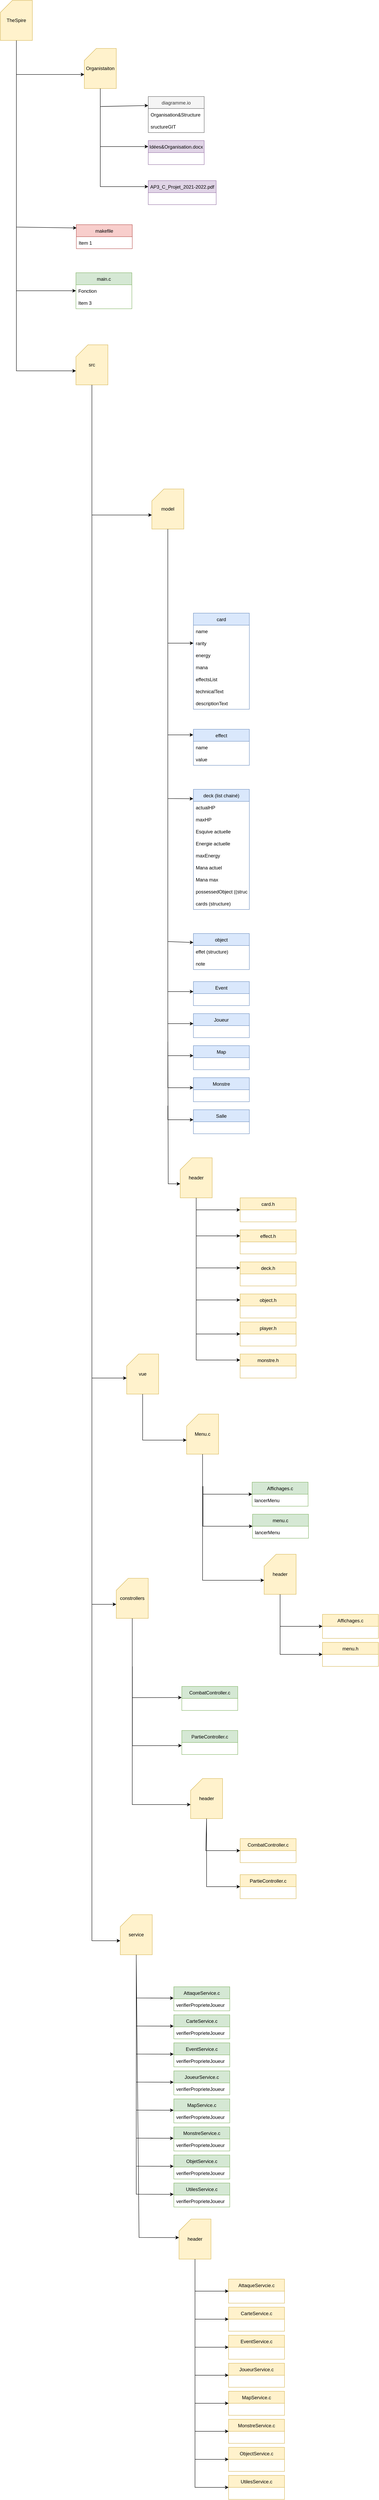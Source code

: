 <mxfile version="19.0.3" type="device" pages="3"><diagram id="Xu8fZ2DzwxK1tg6nVCTN" name="Organisation&amp;Structure"><mxGraphModel dx="3527" dy="7659" grid="1" gridSize="10" guides="1" tooltips="1" connect="1" arrows="1" fold="1" page="1" pageScale="1" pageWidth="827" pageHeight="1169" math="0" shadow="0"><root><mxCell id="0"/><mxCell id="1" parent="0"/><mxCell id="VKHFOhb967Uc09bPa1nT-7" value="src" style="shape=card;whiteSpace=wrap;html=1;fillColor=#fff2cc;strokeColor=#d6b656;" parent="1" vertex="1"><mxGeometry x="19" y="170" width="80" height="100" as="geometry"/></mxCell><mxCell id="VKHFOhb967Uc09bPa1nT-8" value="main.c" style="swimlane;fontStyle=0;childLayout=stackLayout;horizontal=1;startSize=30;horizontalStack=0;resizeParent=1;resizeParentMax=0;resizeLast=0;collapsible=1;marginBottom=0;fillColor=#d5e8d4;strokeColor=#82b366;" parent="1" vertex="1"><mxGeometry x="19" y="-10" width="140" height="90" as="geometry"/></mxCell><mxCell id="VKHFOhb967Uc09bPa1nT-9" value="Fonction" style="text;strokeColor=none;fillColor=none;align=left;verticalAlign=middle;spacingLeft=4;spacingRight=4;overflow=hidden;points=[[0,0.5],[1,0.5]];portConstraint=eastwest;rotatable=0;" parent="VKHFOhb967Uc09bPa1nT-8" vertex="1"><mxGeometry y="30" width="140" height="30" as="geometry"/></mxCell><mxCell id="VKHFOhb967Uc09bPa1nT-11" value="Item 3" style="text;strokeColor=none;fillColor=none;align=left;verticalAlign=middle;spacingLeft=4;spacingRight=4;overflow=hidden;points=[[0,0.5],[1,0.5]];portConstraint=eastwest;rotatable=0;" parent="VKHFOhb967Uc09bPa1nT-8" vertex="1"><mxGeometry y="60" width="140" height="30" as="geometry"/></mxCell><mxCell id="VKHFOhb967Uc09bPa1nT-12" value="" style="endArrow=classic;html=1;rounded=0;entryX=0;entryY=0.5;entryDx=0;entryDy=0;exitX=0.5;exitY=1;exitDx=0;exitDy=0;exitPerimeter=0;" parent="1" source="VKHFOhb967Uc09bPa1nT-55" target="VKHFOhb967Uc09bPa1nT-9" edge="1"><mxGeometry width="50" height="50" relative="1" as="geometry"><mxPoint x="-170" y="-280" as="sourcePoint"/><mxPoint x="200" y="15" as="targetPoint"/><Array as="points"><mxPoint x="-130" y="-380"/><mxPoint x="-130" y="35"/></Array></mxGeometry></mxCell><mxCell id="VKHFOhb967Uc09bPa1nT-14" value="model" style="shape=card;whiteSpace=wrap;html=1;fillColor=#fff2cc;strokeColor=#d6b656;" parent="1" vertex="1"><mxGeometry x="209" y="530" width="80" height="100" as="geometry"/></mxCell><mxCell id="VKHFOhb967Uc09bPa1nT-15" value="card" style="swimlane;fontStyle=0;childLayout=stackLayout;horizontal=1;startSize=30;horizontalStack=0;resizeParent=1;resizeParentMax=0;resizeLast=0;collapsible=1;marginBottom=0;fillColor=#dae8fc;strokeColor=#6c8ebf;" parent="1" vertex="1"><mxGeometry x="313" y="840" width="140" height="240" as="geometry"/></mxCell><mxCell id="VKHFOhb967Uc09bPa1nT-16" value="name" style="text;strokeColor=none;fillColor=none;align=left;verticalAlign=middle;spacingLeft=4;spacingRight=4;overflow=hidden;points=[[0,0.5],[1,0.5]];portConstraint=eastwest;rotatable=0;" parent="VKHFOhb967Uc09bPa1nT-15" vertex="1"><mxGeometry y="30" width="140" height="30" as="geometry"/></mxCell><mxCell id="VKHFOhb967Uc09bPa1nT-17" value="rarity" style="text;strokeColor=none;fillColor=none;align=left;verticalAlign=middle;spacingLeft=4;spacingRight=4;overflow=hidden;points=[[0,0.5],[1,0.5]];portConstraint=eastwest;rotatable=0;" parent="VKHFOhb967Uc09bPa1nT-15" vertex="1"><mxGeometry y="60" width="140" height="30" as="geometry"/></mxCell><mxCell id="VKHFOhb967Uc09bPa1nT-18" value="energy" style="text;strokeColor=none;fillColor=none;align=left;verticalAlign=middle;spacingLeft=4;spacingRight=4;overflow=hidden;points=[[0,0.5],[1,0.5]];portConstraint=eastwest;rotatable=0;" parent="VKHFOhb967Uc09bPa1nT-15" vertex="1"><mxGeometry y="90" width="140" height="30" as="geometry"/></mxCell><mxCell id="VKHFOhb967Uc09bPa1nT-21" value="mana" style="text;strokeColor=none;fillColor=none;align=left;verticalAlign=middle;spacingLeft=4;spacingRight=4;overflow=hidden;points=[[0,0.5],[1,0.5]];portConstraint=eastwest;rotatable=0;" parent="VKHFOhb967Uc09bPa1nT-15" vertex="1"><mxGeometry y="120" width="140" height="30" as="geometry"/></mxCell><mxCell id="VKHFOhb967Uc09bPa1nT-23" value="effectsList" style="text;strokeColor=none;fillColor=none;align=left;verticalAlign=middle;spacingLeft=4;spacingRight=4;overflow=hidden;points=[[0,0.5],[1,0.5]];portConstraint=eastwest;rotatable=0;" parent="VKHFOhb967Uc09bPa1nT-15" vertex="1"><mxGeometry y="150" width="140" height="30" as="geometry"/></mxCell><mxCell id="VKHFOhb967Uc09bPa1nT-24" value="technicalText" style="text;strokeColor=none;fillColor=none;align=left;verticalAlign=middle;spacingLeft=4;spacingRight=4;overflow=hidden;points=[[0,0.5],[1,0.5]];portConstraint=eastwest;rotatable=0;" parent="VKHFOhb967Uc09bPa1nT-15" vertex="1"><mxGeometry y="180" width="140" height="30" as="geometry"/></mxCell><mxCell id="VKHFOhb967Uc09bPa1nT-22" value="descriptionText" style="text;strokeColor=none;fillColor=none;align=left;verticalAlign=middle;spacingLeft=4;spacingRight=4;overflow=hidden;points=[[0,0.5],[1,0.5]];portConstraint=eastwest;rotatable=0;" parent="VKHFOhb967Uc09bPa1nT-15" vertex="1"><mxGeometry y="210" width="140" height="30" as="geometry"/></mxCell><mxCell id="VKHFOhb967Uc09bPa1nT-20" value="" style="endArrow=classic;html=1;rounded=0;exitX=0.5;exitY=1;exitDx=0;exitDy=0;exitPerimeter=0;entryX=0;entryY=0.5;entryDx=0;entryDy=0;" parent="1" source="VKHFOhb967Uc09bPa1nT-14" target="VKHFOhb967Uc09bPa1nT-17" edge="1"><mxGeometry width="50" height="50" relative="1" as="geometry"><mxPoint x="379" y="680" as="sourcePoint"/><mxPoint x="429" y="630" as="targetPoint"/><Array as="points"><mxPoint x="249" y="915"/></Array></mxGeometry></mxCell><mxCell id="VKHFOhb967Uc09bPa1nT-25" value="deck (list chainé)" style="swimlane;fontStyle=0;childLayout=stackLayout;horizontal=1;startSize=30;horizontalStack=0;resizeParent=1;resizeParentMax=0;resizeLast=0;collapsible=1;marginBottom=0;fillColor=#dae8fc;strokeColor=#6c8ebf;" parent="1" vertex="1"><mxGeometry x="313" y="1280" width="140" height="300" as="geometry"/></mxCell><mxCell id="VKHFOhb967Uc09bPa1nT-26" value="actualHP" style="text;strokeColor=none;fillColor=none;align=left;verticalAlign=middle;spacingLeft=4;spacingRight=4;overflow=hidden;points=[[0,0.5],[1,0.5]];portConstraint=eastwest;rotatable=0;" parent="VKHFOhb967Uc09bPa1nT-25" vertex="1"><mxGeometry y="30" width="140" height="30" as="geometry"/></mxCell><mxCell id="VKHFOhb967Uc09bPa1nT-27" value="maxHP" style="text;strokeColor=none;fillColor=none;align=left;verticalAlign=middle;spacingLeft=4;spacingRight=4;overflow=hidden;points=[[0,0.5],[1,0.5]];portConstraint=eastwest;rotatable=0;" parent="VKHFOhb967Uc09bPa1nT-25" vertex="1"><mxGeometry y="60" width="140" height="30" as="geometry"/></mxCell><mxCell id="VKHFOhb967Uc09bPa1nT-42" value="Esquive actuelle" style="text;strokeColor=none;fillColor=none;align=left;verticalAlign=middle;spacingLeft=4;spacingRight=4;overflow=hidden;points=[[0,0.5],[1,0.5]];portConstraint=eastwest;rotatable=0;" parent="VKHFOhb967Uc09bPa1nT-25" vertex="1"><mxGeometry y="90" width="140" height="30" as="geometry"/></mxCell><mxCell id="VKHFOhb967Uc09bPa1nT-41" value="Energie actuelle" style="text;strokeColor=none;fillColor=none;align=left;verticalAlign=middle;spacingLeft=4;spacingRight=4;overflow=hidden;points=[[0,0.5],[1,0.5]];portConstraint=eastwest;rotatable=0;" parent="VKHFOhb967Uc09bPa1nT-25" vertex="1"><mxGeometry y="120" width="140" height="30" as="geometry"/></mxCell><mxCell id="VKHFOhb967Uc09bPa1nT-43" value="maxEnergy" style="text;strokeColor=none;fillColor=none;align=left;verticalAlign=middle;spacingLeft=4;spacingRight=4;overflow=hidden;points=[[0,0.5],[1,0.5]];portConstraint=eastwest;rotatable=0;" parent="VKHFOhb967Uc09bPa1nT-25" vertex="1"><mxGeometry y="150" width="140" height="30" as="geometry"/></mxCell><mxCell id="VKHFOhb967Uc09bPa1nT-40" value="Mana actuel" style="text;strokeColor=none;fillColor=none;align=left;verticalAlign=middle;spacingLeft=4;spacingRight=4;overflow=hidden;points=[[0,0.5],[1,0.5]];portConstraint=eastwest;rotatable=0;" parent="VKHFOhb967Uc09bPa1nT-25" vertex="1"><mxGeometry y="180" width="140" height="30" as="geometry"/></mxCell><mxCell id="VKHFOhb967Uc09bPa1nT-44" value="Mana max" style="text;strokeColor=none;fillColor=none;align=left;verticalAlign=middle;spacingLeft=4;spacingRight=4;overflow=hidden;points=[[0,0.5],[1,0.5]];portConstraint=eastwest;rotatable=0;" parent="VKHFOhb967Uc09bPa1nT-25" vertex="1"><mxGeometry y="210" width="140" height="30" as="geometry"/></mxCell><mxCell id="VKHFOhb967Uc09bPa1nT-45" value="possessedObject ((structure*)" style="text;strokeColor=none;fillColor=none;align=left;verticalAlign=middle;spacingLeft=4;spacingRight=4;overflow=hidden;points=[[0,0.5],[1,0.5]];portConstraint=eastwest;rotatable=0;" parent="VKHFOhb967Uc09bPa1nT-25" vertex="1"><mxGeometry y="240" width="140" height="30" as="geometry"/></mxCell><mxCell id="VKHFOhb967Uc09bPa1nT-28" value="cards (structure)" style="text;strokeColor=none;fillColor=none;align=left;verticalAlign=middle;spacingLeft=4;spacingRight=4;overflow=hidden;points=[[0,0.5],[1,0.5]];portConstraint=eastwest;rotatable=0;" parent="VKHFOhb967Uc09bPa1nT-25" vertex="1"><mxGeometry y="270" width="140" height="30" as="geometry"/></mxCell><mxCell id="VKHFOhb967Uc09bPa1nT-33" value="" style="endArrow=classic;html=1;rounded=0;entryX=-0.003;entryY=0.078;entryDx=0;entryDy=0;entryPerimeter=0;" parent="1" target="VKHFOhb967Uc09bPa1nT-25" edge="1"><mxGeometry width="50" height="50" relative="1" as="geometry"><mxPoint x="249" y="640" as="sourcePoint"/><mxPoint x="249" y="910" as="targetPoint"/><Array as="points"><mxPoint x="249" y="979"/><mxPoint x="249" y="1020"/><mxPoint x="249" y="1303"/></Array></mxGeometry></mxCell><mxCell id="VKHFOhb967Uc09bPa1nT-34" value="effect" style="swimlane;fontStyle=0;childLayout=stackLayout;horizontal=1;startSize=30;horizontalStack=0;resizeParent=1;resizeParentMax=0;resizeLast=0;collapsible=1;marginBottom=0;fillColor=#dae8fc;strokeColor=#6c8ebf;" parent="1" vertex="1"><mxGeometry x="313" y="1130" width="140" height="90" as="geometry"/></mxCell><mxCell id="VKHFOhb967Uc09bPa1nT-35" value="name" style="text;strokeColor=none;fillColor=none;align=left;verticalAlign=middle;spacingLeft=4;spacingRight=4;overflow=hidden;points=[[0,0.5],[1,0.5]];portConstraint=eastwest;rotatable=0;" parent="VKHFOhb967Uc09bPa1nT-34" vertex="1"><mxGeometry y="30" width="140" height="30" as="geometry"/></mxCell><mxCell id="VKHFOhb967Uc09bPa1nT-36" value="value" style="text;strokeColor=none;fillColor=none;align=left;verticalAlign=middle;spacingLeft=4;spacingRight=4;overflow=hidden;points=[[0,0.5],[1,0.5]];portConstraint=eastwest;rotatable=0;" parent="VKHFOhb967Uc09bPa1nT-34" vertex="1"><mxGeometry y="60" width="140" height="30" as="geometry"/></mxCell><mxCell id="VKHFOhb967Uc09bPa1nT-38" value="" style="endArrow=classic;html=1;rounded=0;entryX=-0.003;entryY=0.155;entryDx=0;entryDy=0;entryPerimeter=0;" parent="1" target="VKHFOhb967Uc09bPa1nT-34" edge="1"><mxGeometry width="50" height="50" relative="1" as="geometry"><mxPoint x="249" y="640" as="sourcePoint"/><mxPoint x="249" y="860" as="targetPoint"/><Array as="points"><mxPoint x="249" y="1144"/></Array></mxGeometry></mxCell><mxCell id="VKHFOhb967Uc09bPa1nT-47" value="object" style="swimlane;fontStyle=0;childLayout=stackLayout;horizontal=1;startSize=30;horizontalStack=0;resizeParent=1;resizeParentMax=0;resizeLast=0;collapsible=1;marginBottom=0;fillColor=#dae8fc;strokeColor=#6c8ebf;" parent="1" vertex="1"><mxGeometry x="313" y="1640" width="140" height="90" as="geometry"/></mxCell><mxCell id="VKHFOhb967Uc09bPa1nT-48" value="effet (structure)" style="text;strokeColor=none;fillColor=none;align=left;verticalAlign=middle;spacingLeft=4;spacingRight=4;overflow=hidden;points=[[0,0.5],[1,0.5]];portConstraint=eastwest;rotatable=0;" parent="VKHFOhb967Uc09bPa1nT-47" vertex="1"><mxGeometry y="30" width="140" height="30" as="geometry"/></mxCell><mxCell id="VKHFOhb967Uc09bPa1nT-49" value="note" style="text;strokeColor=none;fillColor=none;align=left;verticalAlign=middle;spacingLeft=4;spacingRight=4;overflow=hidden;points=[[0,0.5],[1,0.5]];portConstraint=eastwest;rotatable=0;" parent="VKHFOhb967Uc09bPa1nT-47" vertex="1"><mxGeometry y="60" width="140" height="30" as="geometry"/></mxCell><mxCell id="VKHFOhb967Uc09bPa1nT-50" value="" style="endArrow=classic;html=1;rounded=0;entryX=0;entryY=0.25;entryDx=0;entryDy=0;" parent="1" target="VKHFOhb967Uc09bPa1nT-47" edge="1"><mxGeometry width="50" height="50" relative="1" as="geometry"><mxPoint x="249" y="640" as="sourcePoint"/><mxPoint x="249" y="1330" as="targetPoint"/><Array as="points"><mxPoint x="249" y="1660"/></Array></mxGeometry></mxCell><mxCell id="VKHFOhb967Uc09bPa1nT-51" value="vue" style="shape=card;whiteSpace=wrap;html=1;fillColor=#fff2cc;strokeColor=#d6b656;" parent="1" vertex="1"><mxGeometry x="146" y="2690" width="80" height="100" as="geometry"/></mxCell><mxCell id="VKHFOhb967Uc09bPa1nT-53" value="" style="endArrow=classic;html=1;rounded=0;exitX=0.5;exitY=1;exitDx=0;exitDy=0;exitPerimeter=0;entryX=0;entryY=0;entryDx=0;entryDy=65;entryPerimeter=0;" parent="1" target="VKHFOhb967Uc09bPa1nT-14" edge="1"><mxGeometry width="50" height="50" relative="1" as="geometry"><mxPoint x="59" y="480" as="sourcePoint"/><mxPoint x="59" y="570" as="targetPoint"/><Array as="points"><mxPoint x="59" y="595"/></Array></mxGeometry></mxCell><mxCell id="VKHFOhb967Uc09bPa1nT-54" value="" style="endArrow=classic;html=1;rounded=0;exitX=0.5;exitY=1;exitDx=0;exitDy=0;exitPerimeter=0;entryX=0;entryY=0.6;entryDx=0;entryDy=0;entryPerimeter=0;" parent="1" source="VKHFOhb967Uc09bPa1nT-7" target="VKHFOhb967Uc09bPa1nT-51" edge="1"><mxGeometry width="50" height="50" relative="1" as="geometry"><mxPoint x="59" y="480" as="sourcePoint"/><mxPoint x="59" y="1790" as="targetPoint"/><Array as="points"><mxPoint x="59" y="2130"/><mxPoint x="59" y="2750"/></Array></mxGeometry></mxCell><mxCell id="VKHFOhb967Uc09bPa1nT-55" value="TheSpire" style="shape=card;whiteSpace=wrap;html=1;fillColor=#fff2cc;strokeColor=#d6b656;" parent="1" vertex="1"><mxGeometry x="-170" y="-690" width="80" height="100" as="geometry"/></mxCell><mxCell id="VKHFOhb967Uc09bPa1nT-58" value="diagramme.io" style="swimlane;fontStyle=0;childLayout=stackLayout;horizontal=1;startSize=30;horizontalStack=0;resizeParent=1;resizeParentMax=0;resizeLast=0;collapsible=1;marginBottom=0;fillColor=#f5f5f5;fontColor=#333333;strokeColor=#666666;" parent="1" vertex="1"><mxGeometry x="200" y="-450" width="140" height="90" as="geometry"/></mxCell><mxCell id="Qas3PfIgS1w2E795X2_0-1" value="Organisation&amp;Structure" style="text;strokeColor=none;fillColor=none;align=left;verticalAlign=middle;spacingLeft=4;spacingRight=4;overflow=hidden;points=[[0,0.5],[1,0.5]];portConstraint=eastwest;rotatable=0;" parent="VKHFOhb967Uc09bPa1nT-58" vertex="1"><mxGeometry y="30" width="140" height="30" as="geometry"/></mxCell><mxCell id="VKHFOhb967Uc09bPa1nT-59" value="sructureGIT" style="text;strokeColor=none;fillColor=none;align=left;verticalAlign=middle;spacingLeft=4;spacingRight=4;overflow=hidden;points=[[0,0.5],[1,0.5]];portConstraint=eastwest;rotatable=0;" parent="VKHFOhb967Uc09bPa1nT-58" vertex="1"><mxGeometry y="60" width="140" height="30" as="geometry"/></mxCell><mxCell id="VKHFOhb967Uc09bPa1nT-62" value="Organistaiton" style="shape=card;whiteSpace=wrap;html=1;fillColor=#fff2cc;strokeColor=#d6b656;" parent="1" vertex="1"><mxGeometry x="40" y="-570" width="80" height="100" as="geometry"/></mxCell><mxCell id="VKHFOhb967Uc09bPa1nT-63" value="" style="endArrow=classic;html=1;rounded=0;exitX=0.5;exitY=1;exitDx=0;exitDy=0;exitPerimeter=0;entryX=0;entryY=0;entryDx=0;entryDy=65;entryPerimeter=0;" parent="1" source="VKHFOhb967Uc09bPa1nT-55" target="VKHFOhb967Uc09bPa1nT-62" edge="1"><mxGeometry width="50" height="50" relative="1" as="geometry"><mxPoint x="180" y="-140" as="sourcePoint"/><mxPoint x="230" y="-190" as="targetPoint"/><Array as="points"><mxPoint x="-130" y="-505"/></Array></mxGeometry></mxCell><mxCell id="VKHFOhb967Uc09bPa1nT-64" value="Idées&amp;Organisation.docx" style="swimlane;fontStyle=0;childLayout=stackLayout;horizontal=1;startSize=30;horizontalStack=0;resizeParent=1;resizeParentMax=0;resizeLast=0;collapsible=1;marginBottom=0;fillColor=#e1d5e7;strokeColor=#9673a6;" parent="1" vertex="1"><mxGeometry x="200" y="-340" width="140" height="60" as="geometry"/></mxCell><mxCell id="VKHFOhb967Uc09bPa1nT-66" value="AP3_C_Projet_2021-2022.pdf" style="swimlane;fontStyle=0;childLayout=stackLayout;horizontal=1;startSize=30;horizontalStack=0;resizeParent=1;resizeParentMax=0;resizeLast=0;collapsible=1;marginBottom=0;fillColor=#e1d5e7;strokeColor=#9673a6;" parent="1" vertex="1"><mxGeometry x="200" y="-240" width="170" height="60" as="geometry"/></mxCell><mxCell id="VKHFOhb967Uc09bPa1nT-67" value="" style="endArrow=classic;html=1;rounded=0;exitX=0.5;exitY=1;exitDx=0;exitDy=0;exitPerimeter=0;entryX=0;entryY=0.25;entryDx=0;entryDy=0;" parent="1" source="VKHFOhb967Uc09bPa1nT-62" target="VKHFOhb967Uc09bPa1nT-58" edge="1"><mxGeometry width="50" height="50" relative="1" as="geometry"><mxPoint x="180" y="-140" as="sourcePoint"/><mxPoint x="230" y="-190" as="targetPoint"/><Array as="points"><mxPoint x="80" y="-425"/></Array></mxGeometry></mxCell><mxCell id="VKHFOhb967Uc09bPa1nT-68" value="" style="endArrow=classic;html=1;rounded=0;exitX=0.5;exitY=1;exitDx=0;exitDy=0;exitPerimeter=0;entryX=0;entryY=0.25;entryDx=0;entryDy=0;" parent="1" source="VKHFOhb967Uc09bPa1nT-62" target="VKHFOhb967Uc09bPa1nT-64" edge="1"><mxGeometry width="50" height="50" relative="1" as="geometry"><mxPoint x="150" y="-220" as="sourcePoint"/><mxPoint x="230" y="-190" as="targetPoint"/><Array as="points"><mxPoint x="80" y="-325"/></Array></mxGeometry></mxCell><mxCell id="VKHFOhb967Uc09bPa1nT-69" value="" style="endArrow=classic;html=1;rounded=0;entryX=0;entryY=0.25;entryDx=0;entryDy=0;" parent="1" target="VKHFOhb967Uc09bPa1nT-66" edge="1"><mxGeometry width="50" height="50" relative="1" as="geometry"><mxPoint x="80" y="-470" as="sourcePoint"/><mxPoint x="230" y="-190" as="targetPoint"/><Array as="points"><mxPoint x="80" y="-225"/></Array></mxGeometry></mxCell><mxCell id="VKHFOhb967Uc09bPa1nT-70" value="" style="endArrow=classic;html=1;rounded=0;exitX=0.5;exitY=1;exitDx=0;exitDy=0;exitPerimeter=0;entryX=0;entryY=0;entryDx=0;entryDy=65;entryPerimeter=0;" parent="1" source="VKHFOhb967Uc09bPa1nT-55" target="VKHFOhb967Uc09bPa1nT-7" edge="1"><mxGeometry width="50" height="50" relative="1" as="geometry"><mxPoint x="180" y="-140" as="sourcePoint"/><mxPoint x="230" y="-190" as="targetPoint"/><Array as="points"><mxPoint x="-130" y="235"/></Array></mxGeometry></mxCell><mxCell id="VKHFOhb967Uc09bPa1nT-71" value="header" style="shape=card;whiteSpace=wrap;html=1;fillColor=#fff2cc;strokeColor=#d6b656;" parent="1" vertex="1"><mxGeometry x="280" y="2200" width="80" height="100" as="geometry"/></mxCell><mxCell id="VKHFOhb967Uc09bPa1nT-72" value="" style="endArrow=classic;html=1;rounded=0;exitX=0.5;exitY=1;exitDx=0;exitDy=0;exitPerimeter=0;entryX=0;entryY=0;entryDx=0;entryDy=65;entryPerimeter=0;" parent="1" source="VKHFOhb967Uc09bPa1nT-14" target="VKHFOhb967Uc09bPa1nT-71" edge="1"><mxGeometry width="50" height="50" relative="1" as="geometry"><mxPoint x="499" y="1240" as="sourcePoint"/><mxPoint x="549" y="1190" as="targetPoint"/><Array as="points"><mxPoint x="249" y="1590"/><mxPoint x="249" y="1855"/><mxPoint x="250" y="2265"/></Array></mxGeometry></mxCell><mxCell id="VKHFOhb967Uc09bPa1nT-73" value="card.h" style="swimlane;fontStyle=0;childLayout=stackLayout;horizontal=1;startSize=30;horizontalStack=0;resizeParent=1;resizeParentMax=0;resizeLast=0;collapsible=1;marginBottom=0;fillColor=#fff2cc;strokeColor=#d6b656;" parent="1" vertex="1"><mxGeometry x="430" y="2300" width="140" height="60" as="geometry"/></mxCell><mxCell id="VKHFOhb967Uc09bPa1nT-77" value="effect.h" style="swimlane;fontStyle=0;childLayout=stackLayout;horizontal=1;startSize=30;horizontalStack=0;resizeParent=1;resizeParentMax=0;resizeLast=0;collapsible=1;marginBottom=0;fillColor=#fff2cc;strokeColor=#d6b656;" parent="1" vertex="1"><mxGeometry x="430" y="2380" width="140" height="60" as="geometry"/></mxCell><mxCell id="VKHFOhb967Uc09bPa1nT-78" value="deck.h" style="swimlane;fontStyle=0;childLayout=stackLayout;horizontal=1;startSize=30;horizontalStack=0;resizeParent=1;resizeParentMax=0;resizeLast=0;collapsible=1;marginBottom=0;fillColor=#fff2cc;strokeColor=#d6b656;" parent="1" vertex="1"><mxGeometry x="430" y="2460" width="140" height="60" as="geometry"/></mxCell><mxCell id="VKHFOhb967Uc09bPa1nT-79" value="object.h" style="swimlane;fontStyle=0;childLayout=stackLayout;horizontal=1;startSize=30;horizontalStack=0;resizeParent=1;resizeParentMax=0;resizeLast=0;collapsible=1;marginBottom=0;fillColor=#fff2cc;strokeColor=#d6b656;" parent="1" vertex="1"><mxGeometry x="430" y="2540" width="140" height="60" as="geometry"/></mxCell><mxCell id="VKHFOhb967Uc09bPa1nT-80" value="" style="endArrow=classic;html=1;rounded=0;exitX=0.5;exitY=1;exitDx=0;exitDy=0;exitPerimeter=0;entryX=0;entryY=0.5;entryDx=0;entryDy=0;" parent="1" source="VKHFOhb967Uc09bPa1nT-71" target="VKHFOhb967Uc09bPa1nT-73" edge="1"><mxGeometry width="50" height="50" relative="1" as="geometry"><mxPoint x="600" y="2500" as="sourcePoint"/><mxPoint x="650" y="2450" as="targetPoint"/><Array as="points"><mxPoint x="320" y="2330"/></Array></mxGeometry></mxCell><mxCell id="VKHFOhb967Uc09bPa1nT-81" value="" style="endArrow=classic;html=1;rounded=0;exitX=0.5;exitY=1;exitDx=0;exitDy=0;exitPerimeter=0;entryX=0;entryY=0.25;entryDx=0;entryDy=0;" parent="1" source="VKHFOhb967Uc09bPa1nT-71" target="VKHFOhb967Uc09bPa1nT-77" edge="1"><mxGeometry width="50" height="50" relative="1" as="geometry"><mxPoint x="600" y="2500" as="sourcePoint"/><mxPoint x="480" y="2420" as="targetPoint"/><Array as="points"><mxPoint x="320" y="2395"/></Array></mxGeometry></mxCell><mxCell id="VKHFOhb967Uc09bPa1nT-82" value="" style="endArrow=classic;html=1;rounded=0;exitX=0.5;exitY=1;exitDx=0;exitDy=0;exitPerimeter=0;entryX=0;entryY=0.25;entryDx=0;entryDy=0;" parent="1" source="VKHFOhb967Uc09bPa1nT-71" target="VKHFOhb967Uc09bPa1nT-78" edge="1"><mxGeometry width="50" height="50" relative="1" as="geometry"><mxPoint x="600" y="2500" as="sourcePoint"/><mxPoint x="650" y="2450" as="targetPoint"/><Array as="points"><mxPoint x="320" y="2475"/></Array></mxGeometry></mxCell><mxCell id="VKHFOhb967Uc09bPa1nT-83" value="" style="endArrow=classic;html=1;rounded=0;exitX=0.5;exitY=1;exitDx=0;exitDy=0;exitPerimeter=0;entryX=0;entryY=0.25;entryDx=0;entryDy=0;" parent="1" source="VKHFOhb967Uc09bPa1nT-71" target="VKHFOhb967Uc09bPa1nT-79" edge="1"><mxGeometry width="50" height="50" relative="1" as="geometry"><mxPoint x="600" y="2500" as="sourcePoint"/><mxPoint x="650" y="2450" as="targetPoint"/><Array as="points"><mxPoint x="320" y="2555"/></Array></mxGeometry></mxCell><mxCell id="lOAv_1ijdAWdB1TctGq7-1" value="" style="endArrow=classic;html=1;rounded=0;entryX=0.005;entryY=0.136;entryDx=0;entryDy=0;entryPerimeter=0;exitX=0.5;exitY=1;exitDx=0;exitDy=0;exitPerimeter=0;" parent="1" source="VKHFOhb967Uc09bPa1nT-55" target="lOAv_1ijdAWdB1TctGq7-2" edge="1"><mxGeometry width="50" height="50" relative="1" as="geometry"><mxPoint x="-100" y="-410" as="sourcePoint"/><mxPoint x="720" y="80" as="targetPoint"/><Array as="points"><mxPoint x="-130" y="-124"/></Array></mxGeometry></mxCell><mxCell id="lOAv_1ijdAWdB1TctGq7-2" value="makefile" style="swimlane;fontStyle=0;childLayout=stackLayout;horizontal=1;startSize=30;horizontalStack=0;resizeParent=1;resizeParentMax=0;resizeLast=0;collapsible=1;marginBottom=0;fillColor=#f8cecc;strokeColor=#b85450;" parent="1" vertex="1"><mxGeometry x="20" y="-130.0" width="140" height="60" as="geometry"/></mxCell><mxCell id="lOAv_1ijdAWdB1TctGq7-3" value="Item 1" style="text;strokeColor=none;fillColor=none;align=left;verticalAlign=middle;spacingLeft=4;spacingRight=4;overflow=hidden;points=[[0,0.5],[1,0.5]];portConstraint=eastwest;rotatable=0;" parent="lOAv_1ijdAWdB1TctGq7-2" vertex="1"><mxGeometry y="30" width="140" height="30" as="geometry"/></mxCell><mxCell id="k4gIIiYUJchrYzDltVbT-2" value="" style="endArrow=classic;html=1;rounded=0;exitX=0.5;exitY=1;exitDx=0;exitDy=0;exitPerimeter=0;entryX=0;entryY=0;entryDx=0;entryDy=65;entryPerimeter=0;" parent="1" source="VKHFOhb967Uc09bPa1nT-51" target="k4gIIiYUJchrYzDltVbT-3" edge="1"><mxGeometry width="50" height="50" relative="1" as="geometry"><mxPoint x="136.0" y="2780" as="sourcePoint"/><mxPoint x="286" y="2900" as="targetPoint"/><Array as="points"><mxPoint x="186" y="2905"/></Array></mxGeometry></mxCell><mxCell id="k4gIIiYUJchrYzDltVbT-3" value="Menu.c" style="shape=card;whiteSpace=wrap;html=1;fillColor=#fff2cc;strokeColor=#d6b656;" parent="1" vertex="1"><mxGeometry x="296" y="2840" width="80" height="100" as="geometry"/></mxCell><mxCell id="k4gIIiYUJchrYzDltVbT-9" value="" style="endArrow=classic;html=1;rounded=0;exitX=0.5;exitY=1;exitDx=0;exitDy=0;exitPerimeter=0;entryX=0;entryY=0.25;entryDx=0;entryDy=0;" parent="1" edge="1"><mxGeometry width="50" height="50" relative="1" as="geometry"><mxPoint x="249" y="1750" as="sourcePoint"/><mxPoint x="313" y="1785" as="targetPoint"/><Array as="points"><mxPoint x="249" y="1785"/></Array></mxGeometry></mxCell><mxCell id="k4gIIiYUJchrYzDltVbT-10" value="" style="endArrow=classic;html=1;rounded=0;exitX=0.5;exitY=1;exitDx=0;exitDy=0;exitPerimeter=0;entryX=0;entryY=0.25;entryDx=0;entryDy=0;" parent="1" edge="1"><mxGeometry width="50" height="50" relative="1" as="geometry"><mxPoint x="249" y="1750" as="sourcePoint"/><mxPoint x="313" y="1865" as="targetPoint"/><Array as="points"><mxPoint x="249" y="1865"/></Array></mxGeometry></mxCell><mxCell id="9wl2yw_OM0KGeV_WEIIt-11" value="player.h" style="swimlane;fontStyle=0;childLayout=stackLayout;horizontal=1;startSize=30;horizontalStack=0;resizeParent=1;resizeParentMax=0;resizeLast=0;collapsible=1;marginBottom=0;fillColor=#fff2cc;strokeColor=#d6b656;" parent="1" vertex="1"><mxGeometry x="430" y="2610" width="140" height="60" as="geometry"/></mxCell><mxCell id="9wl2yw_OM0KGeV_WEIIt-12" value="monstre.h" style="swimlane;fontStyle=0;childLayout=stackLayout;horizontal=1;startSize=30;horizontalStack=0;resizeParent=1;resizeParentMax=0;resizeLast=0;collapsible=1;marginBottom=0;fillColor=#fff2cc;strokeColor=#d6b656;" parent="1" vertex="1"><mxGeometry x="430" y="2690" width="140" height="60" as="geometry"/></mxCell><mxCell id="9wl2yw_OM0KGeV_WEIIt-13" value="" style="endArrow=classic;html=1;rounded=0;exitX=0.5;exitY=1;exitDx=0;exitDy=0;exitPerimeter=0;entryX=0;entryY=0.5;entryDx=0;entryDy=0;" parent="1" target="9wl2yw_OM0KGeV_WEIIt-11" edge="1"><mxGeometry width="50" height="50" relative="1" as="geometry"><mxPoint x="320" y="2610" as="sourcePoint"/><mxPoint x="650" y="2760" as="targetPoint"/><Array as="points"><mxPoint x="320" y="2640"/></Array></mxGeometry></mxCell><mxCell id="9wl2yw_OM0KGeV_WEIIt-14" value="" style="endArrow=classic;html=1;rounded=0;entryX=0;entryY=0.25;entryDx=0;entryDy=0;" parent="1" target="9wl2yw_OM0KGeV_WEIIt-12" edge="1"><mxGeometry width="50" height="50" relative="1" as="geometry"><mxPoint x="320" y="2550" as="sourcePoint"/><mxPoint x="480" y="2730" as="targetPoint"/><Array as="points"><mxPoint x="320" y="2705"/></Array></mxGeometry></mxCell><mxCell id="46fpzJHA8DAJFkfq215g-2" value="constrollers" style="shape=card;whiteSpace=wrap;html=1;fillColor=#fff2cc;strokeColor=#d6b656;" parent="1" vertex="1"><mxGeometry x="120" y="3250" width="80" height="100" as="geometry"/></mxCell><mxCell id="46fpzJHA8DAJFkfq215g-3" value="" style="endArrow=classic;html=1;rounded=0;exitX=0.5;exitY=1;exitDx=0;exitDy=0;exitPerimeter=0;entryX=0;entryY=0;entryDx=0;entryDy=65;entryPerimeter=0;" parent="1" source="VKHFOhb967Uc09bPa1nT-7" target="46fpzJHA8DAJFkfq215g-2" edge="1"><mxGeometry width="50" height="50" relative="1" as="geometry"><mxPoint x="369" y="1130" as="sourcePoint"/><mxPoint x="109" y="2810" as="targetPoint"/><Array as="points"><mxPoint x="59" y="3315"/></Array></mxGeometry></mxCell><mxCell id="46fpzJHA8DAJFkfq215g-4" value="header" style="shape=card;whiteSpace=wrap;html=1;fillColor=#fff2cc;strokeColor=#d6b656;" parent="1" vertex="1"><mxGeometry x="306" y="3750" width="80" height="100" as="geometry"/></mxCell><mxCell id="46fpzJHA8DAJFkfq215g-5" value="" style="endArrow=classic;html=1;rounded=0;exitX=0.5;exitY=1;exitDx=0;exitDy=0;exitPerimeter=0;entryX=0;entryY=0;entryDx=0;entryDy=65;entryPerimeter=0;" parent="1" target="46fpzJHA8DAJFkfq215g-4" edge="1"><mxGeometry width="50" height="50" relative="1" as="geometry"><mxPoint x="160.0" y="3350" as="sourcePoint"/><mxPoint x="270.0" y="3465" as="targetPoint"/><Array as="points"><mxPoint x="160" y="3815"/></Array></mxGeometry></mxCell><mxCell id="46fpzJHA8DAJFkfq215g-6" value="" style="endArrow=classic;html=1;rounded=0;exitX=0.5;exitY=1;exitDx=0;exitDy=0;exitPerimeter=0;entryX=0;entryY=0.5;entryDx=0;entryDy=0;" parent="1" source="k4gIIiYUJchrYzDltVbT-3" target="46fpzJHA8DAJFkfq215g-7" edge="1"><mxGeometry width="50" height="50" relative="1" as="geometry"><mxPoint x="336" y="2940" as="sourcePoint"/><mxPoint x="456" y="3020" as="targetPoint"/><Array as="points"><mxPoint x="336" y="3040"/></Array></mxGeometry></mxCell><mxCell id="46fpzJHA8DAJFkfq215g-7" value="Affichages.c" style="swimlane;fontStyle=0;childLayout=stackLayout;horizontal=1;startSize=30;horizontalStack=0;resizeParent=1;resizeParentMax=0;resizeLast=0;collapsible=1;marginBottom=0;fillColor=#d5e8d4;strokeColor=#82b366;" parent="1" vertex="1"><mxGeometry x="460" y="3010" width="140" height="60" as="geometry"/></mxCell><mxCell id="46fpzJHA8DAJFkfq215g-8" value="lancerMenu" style="text;strokeColor=none;fillColor=none;align=left;verticalAlign=middle;spacingLeft=4;spacingRight=4;overflow=hidden;points=[[0,0.5],[1,0.5]];portConstraint=eastwest;rotatable=0;" parent="46fpzJHA8DAJFkfq215g-7" vertex="1"><mxGeometry y="30" width="140" height="30" as="geometry"/></mxCell><mxCell id="46fpzJHA8DAJFkfq215g-9" value="CombatController.c" style="swimlane;fontStyle=0;childLayout=stackLayout;horizontal=1;startSize=30;horizontalStack=0;resizeParent=1;resizeParentMax=0;resizeLast=0;collapsible=1;marginBottom=0;fillColor=#fff2cc;strokeColor=#d6b656;" parent="1" vertex="1"><mxGeometry x="430" y="3900" width="140" height="60" as="geometry"/></mxCell><mxCell id="46fpzJHA8DAJFkfq215g-10" value="" style="endArrow=classic;html=1;rounded=0;exitX=0.5;exitY=1;exitDx=0;exitDy=0;exitPerimeter=0;entryX=0;entryY=0.5;entryDx=0;entryDy=0;" parent="1" source="46fpzJHA8DAJFkfq215g-4" target="46fpzJHA8DAJFkfq215g-9" edge="1"><mxGeometry width="50" height="50" relative="1" as="geometry"><mxPoint x="344" y="3850" as="sourcePoint"/><mxPoint x="468" y="3930" as="targetPoint"/><Array as="points"><mxPoint x="344" y="3930"/></Array></mxGeometry></mxCell><mxCell id="46fpzJHA8DAJFkfq215g-11" value="" style="endArrow=classic;html=1;rounded=0;exitX=0.5;exitY=1;exitDx=0;exitDy=0;exitPerimeter=0;fontStyle=1;entryX=-0.002;entryY=-0.076;entryDx=0;entryDy=0;entryPerimeter=0;" parent="1" source="46fpzJHA8DAJFkfq215g-2" edge="1"><mxGeometry width="50" height="50" relative="1" as="geometry"><mxPoint x="180" y="3370" as="sourcePoint"/><mxPoint x="283.72" y="3547.72" as="targetPoint"/><Array as="points"><mxPoint x="160" y="3548"/></Array></mxGeometry></mxCell><mxCell id="46fpzJHA8DAJFkfq215g-12" value="CombatController.c" style="swimlane;fontStyle=0;childLayout=stackLayout;horizontal=1;startSize=30;horizontalStack=0;resizeParent=1;resizeParentMax=0;resizeLast=0;collapsible=1;marginBottom=0;fillColor=#d5e8d4;strokeColor=#82b366;" parent="1" vertex="1"><mxGeometry x="284" y="3520" width="140" height="60" as="geometry"/></mxCell><mxCell id="46fpzJHA8DAJFkfq215g-14" value="PartieController.c" style="swimlane;fontStyle=0;childLayout=stackLayout;horizontal=1;startSize=30;horizontalStack=0;resizeParent=1;resizeParentMax=0;resizeLast=0;collapsible=1;marginBottom=0;fillColor=#fff2cc;strokeColor=#d6b656;" parent="1" vertex="1"><mxGeometry x="430" y="3990" width="140" height="60" as="geometry"/></mxCell><mxCell id="46fpzJHA8DAJFkfq215g-15" value="" style="endArrow=classic;html=1;rounded=0;entryX=0;entryY=0.5;entryDx=0;entryDy=0;exitX=0.5;exitY=1;exitDx=0;exitDy=0;exitPerimeter=0;" parent="1" source="46fpzJHA8DAJFkfq215g-4" target="46fpzJHA8DAJFkfq215g-14" edge="1"><mxGeometry width="50" height="50" relative="1" as="geometry"><mxPoint x="340" y="3860" as="sourcePoint"/><mxPoint x="350" y="3810" as="targetPoint"/><Array as="points"><mxPoint x="346" y="4020"/></Array></mxGeometry></mxCell><mxCell id="T0oFEzoGHS5kArG5L3qF-1" value="service" style="shape=card;whiteSpace=wrap;html=1;fillColor=#fff2cc;strokeColor=#d6b656;" parent="1" vertex="1"><mxGeometry x="130" y="4090" width="80" height="100" as="geometry"/></mxCell><mxCell id="T0oFEzoGHS5kArG5L3qF-2" value="" style="endArrow=classic;html=1;rounded=0;exitX=0.5;exitY=1;exitDx=0;exitDy=0;exitPerimeter=0;entryX=0;entryY=0;entryDx=0;entryDy=65;entryPerimeter=0;" parent="1" source="VKHFOhb967Uc09bPa1nT-7" target="T0oFEzoGHS5kArG5L3qF-1" edge="1"><mxGeometry width="50" height="50" relative="1" as="geometry"><mxPoint x="69" y="280" as="sourcePoint"/><mxPoint x="-1" y="3192.0" as="targetPoint"/><Array as="points"><mxPoint x="59" y="4155"/></Array></mxGeometry></mxCell><mxCell id="T0oFEzoGHS5kArG5L3qF-4" value="AttaqueService.c" style="swimlane;fontStyle=0;childLayout=stackLayout;horizontal=1;startSize=30;horizontalStack=0;resizeParent=1;resizeParentMax=0;resizeLast=0;collapsible=1;marginBottom=0;fillColor=#d5e8d4;strokeColor=#82b366;" parent="1" vertex="1"><mxGeometry x="264" y="4270" width="140" height="60" as="geometry"/></mxCell><mxCell id="T0oFEzoGHS5kArG5L3qF-5" value="verifierProprieteJoueur" style="text;strokeColor=none;fillColor=none;align=left;verticalAlign=middle;spacingLeft=4;spacingRight=4;overflow=hidden;points=[[0,0.5],[1,0.5]];portConstraint=eastwest;rotatable=0;" parent="T0oFEzoGHS5kArG5L3qF-4" vertex="1"><mxGeometry y="30" width="140" height="30" as="geometry"/></mxCell><mxCell id="T0oFEzoGHS5kArG5L3qF-6" value="header" style="shape=card;whiteSpace=wrap;html=1;fillColor=#fff2cc;strokeColor=#d6b656;" parent="1" vertex="1"><mxGeometry x="277" y="4850" width="80" height="100" as="geometry"/></mxCell><mxCell id="T0oFEzoGHS5kArG5L3qF-7" value="AttaqueServcie.c" style="swimlane;fontStyle=0;childLayout=stackLayout;horizontal=1;startSize=30;horizontalStack=0;resizeParent=1;resizeParentMax=0;resizeLast=0;collapsible=1;marginBottom=0;fillColor=#fff2cc;strokeColor=#d6b656;" parent="1" vertex="1"><mxGeometry x="401" y="5000" width="140" height="60" as="geometry"/></mxCell><mxCell id="T0oFEzoGHS5kArG5L3qF-8" value="" style="endArrow=classic;html=1;rounded=0;exitX=0.5;exitY=1;exitDx=0;exitDy=0;exitPerimeter=0;entryX=0;entryY=0.5;entryDx=0;entryDy=0;" parent="1" source="T0oFEzoGHS5kArG5L3qF-6" target="T0oFEzoGHS5kArG5L3qF-7" edge="1"><mxGeometry width="50" height="50" relative="1" as="geometry"><mxPoint x="315" y="4950" as="sourcePoint"/><mxPoint x="439" y="5030" as="targetPoint"/><Array as="points"><mxPoint x="317" y="5030"/></Array></mxGeometry></mxCell><mxCell id="T0oFEzoGHS5kArG5L3qF-11" value="" style="endArrow=classic;html=1;rounded=0;exitX=0.5;exitY=1;exitDx=0;exitDy=0;exitPerimeter=0;entryX=-0.004;entryY=-0.057;entryDx=0;entryDy=0;entryPerimeter=0;" parent="1" source="T0oFEzoGHS5kArG5L3qF-1" target="T0oFEzoGHS5kArG5L3qF-5" edge="1"><mxGeometry width="50" height="50" relative="1" as="geometry"><mxPoint x="334" y="4530" as="sourcePoint"/><mxPoint x="418" y="4610" as="targetPoint"/><Array as="points"><mxPoint x="170" y="4298"/></Array></mxGeometry></mxCell><mxCell id="T0oFEzoGHS5kArG5L3qF-12" value="" style="endArrow=classic;html=1;rounded=0;entryX=0;entryY=0.463;entryDx=0;entryDy=0;entryPerimeter=0;" parent="1" target="T0oFEzoGHS5kArG5L3qF-6" edge="1"><mxGeometry width="50" height="50" relative="1" as="geometry"><mxPoint x="170" y="4200" as="sourcePoint"/><mxPoint x="270.0" y="4468.29" as="targetPoint"/><Array as="points"><mxPoint x="177" y="4896"/></Array></mxGeometry></mxCell><mxCell id="T0oFEzoGHS5kArG5L3qF-13" value="header" style="shape=card;whiteSpace=wrap;html=1;fillColor=#fff2cc;strokeColor=#d6b656;" parent="1" vertex="1"><mxGeometry x="490" y="3190" width="80" height="100" as="geometry"/></mxCell><mxCell id="T0oFEzoGHS5kArG5L3qF-14" value="Affichages.c" style="swimlane;fontStyle=0;childLayout=stackLayout;horizontal=1;startSize=30;horizontalStack=0;resizeParent=1;resizeParentMax=0;resizeLast=0;collapsible=1;marginBottom=0;fillColor=#fff2cc;strokeColor=#d6b656;" parent="1" vertex="1"><mxGeometry x="636" y="3340" width="140" height="60" as="geometry"/></mxCell><mxCell id="T0oFEzoGHS5kArG5L3qF-15" value="" style="endArrow=classic;html=1;rounded=0;exitX=0.5;exitY=1;exitDx=0;exitDy=0;exitPerimeter=0;entryX=0;entryY=0.5;entryDx=0;entryDy=0;" parent="1" source="T0oFEzoGHS5kArG5L3qF-13" target="T0oFEzoGHS5kArG5L3qF-14" edge="1"><mxGeometry width="50" height="50" relative="1" as="geometry"><mxPoint x="766" y="3420" as="sourcePoint"/><mxPoint x="816" y="3370" as="targetPoint"/><Array as="points"><mxPoint x="530" y="3370"/></Array></mxGeometry></mxCell><mxCell id="T0oFEzoGHS5kArG5L3qF-16" value="" style="endArrow=classic;html=1;rounded=0;entryX=0;entryY=0;entryDx=0;entryDy=65;exitX=0.5;exitY=1;exitDx=0;exitDy=0;exitPerimeter=0;entryPerimeter=0;" parent="1" source="k4gIIiYUJchrYzDltVbT-3" target="T0oFEzoGHS5kArG5L3qF-13" edge="1"><mxGeometry width="50" height="50" relative="1" as="geometry"><mxPoint x="356" y="2950" as="sourcePoint"/><mxPoint x="470" y="3045" as="targetPoint"/><Array as="points"><mxPoint x="336" y="3255"/></Array></mxGeometry></mxCell><mxCell id="mQyl-8SPj2sLGIzjxeZI-1" value="" style="endArrow=classic;html=1;rounded=0;exitX=0.5;exitY=1;exitDx=0;exitDy=0;exitPerimeter=0;fontStyle=1;entryX=-0.002;entryY=-0.076;entryDx=0;entryDy=0;entryPerimeter=0;" edge="1" parent="1"><mxGeometry width="50" height="50" relative="1" as="geometry"><mxPoint x="160.28" y="3470.0" as="sourcePoint"/><mxPoint x="284" y="3667.72" as="targetPoint"/><Array as="points"><mxPoint x="160.28" y="3668"/></Array></mxGeometry></mxCell><mxCell id="mQyl-8SPj2sLGIzjxeZI-3" value="PartieController.c" style="swimlane;fontStyle=0;childLayout=stackLayout;horizontal=1;startSize=30;horizontalStack=0;resizeParent=1;resizeParentMax=0;resizeLast=0;collapsible=1;marginBottom=0;fillColor=#d5e8d4;strokeColor=#82b366;" vertex="1" parent="1"><mxGeometry x="284" y="3630" width="140" height="60" as="geometry"/></mxCell><mxCell id="mQyl-8SPj2sLGIzjxeZI-40" value="CarteService.c" style="swimlane;fontStyle=0;childLayout=stackLayout;horizontal=1;startSize=30;horizontalStack=0;resizeParent=1;resizeParentMax=0;resizeLast=0;collapsible=1;marginBottom=0;fillColor=#d5e8d4;strokeColor=#82b366;" vertex="1" parent="1"><mxGeometry x="264" y="4340" width="140" height="60" as="geometry"/></mxCell><mxCell id="mQyl-8SPj2sLGIzjxeZI-41" value="verifierProprieteJoueur" style="text;strokeColor=none;fillColor=none;align=left;verticalAlign=middle;spacingLeft=4;spacingRight=4;overflow=hidden;points=[[0,0.5],[1,0.5]];portConstraint=eastwest;rotatable=0;" vertex="1" parent="mQyl-8SPj2sLGIzjxeZI-40"><mxGeometry y="30" width="140" height="30" as="geometry"/></mxCell><mxCell id="mQyl-8SPj2sLGIzjxeZI-42" value="" style="endArrow=classic;html=1;rounded=0;exitX=0.5;exitY=1;exitDx=0;exitDy=0;exitPerimeter=0;entryX=-0.004;entryY=-0.057;entryDx=0;entryDy=0;entryPerimeter=0;" edge="1" parent="1" target="mQyl-8SPj2sLGIzjxeZI-41"><mxGeometry width="50" height="50" relative="1" as="geometry"><mxPoint x="170" y="4260" as="sourcePoint"/><mxPoint x="418" y="4680" as="targetPoint"/><Array as="points"><mxPoint x="170" y="4368"/></Array></mxGeometry></mxCell><mxCell id="mQyl-8SPj2sLGIzjxeZI-43" value="EventService.c" style="swimlane;fontStyle=0;childLayout=stackLayout;horizontal=1;startSize=30;horizontalStack=0;resizeParent=1;resizeParentMax=0;resizeLast=0;collapsible=1;marginBottom=0;fillColor=#d5e8d4;strokeColor=#82b366;" vertex="1" parent="1"><mxGeometry x="264" y="4410" width="140" height="60" as="geometry"/></mxCell><mxCell id="mQyl-8SPj2sLGIzjxeZI-44" value="verifierProprieteJoueur" style="text;strokeColor=none;fillColor=none;align=left;verticalAlign=middle;spacingLeft=4;spacingRight=4;overflow=hidden;points=[[0,0.5],[1,0.5]];portConstraint=eastwest;rotatable=0;" vertex="1" parent="mQyl-8SPj2sLGIzjxeZI-43"><mxGeometry y="30" width="140" height="30" as="geometry"/></mxCell><mxCell id="mQyl-8SPj2sLGIzjxeZI-45" value="" style="endArrow=classic;html=1;rounded=0;exitX=0.5;exitY=1;exitDx=0;exitDy=0;exitPerimeter=0;entryX=-0.004;entryY=-0.057;entryDx=0;entryDy=0;entryPerimeter=0;" edge="1" parent="1" target="mQyl-8SPj2sLGIzjxeZI-44"><mxGeometry width="50" height="50" relative="1" as="geometry"><mxPoint x="170" y="4330" as="sourcePoint"/><mxPoint x="418" y="4750" as="targetPoint"/><Array as="points"><mxPoint x="170" y="4438"/></Array></mxGeometry></mxCell><mxCell id="mQyl-8SPj2sLGIzjxeZI-46" value="JoueurService.c" style="swimlane;fontStyle=0;childLayout=stackLayout;horizontal=1;startSize=30;horizontalStack=0;resizeParent=1;resizeParentMax=0;resizeLast=0;collapsible=1;marginBottom=0;fillColor=#d5e8d4;strokeColor=#82b366;" vertex="1" parent="1"><mxGeometry x="264" y="4480" width="140" height="60" as="geometry"/></mxCell><mxCell id="mQyl-8SPj2sLGIzjxeZI-47" value="verifierProprieteJoueur" style="text;strokeColor=none;fillColor=none;align=left;verticalAlign=middle;spacingLeft=4;spacingRight=4;overflow=hidden;points=[[0,0.5],[1,0.5]];portConstraint=eastwest;rotatable=0;" vertex="1" parent="mQyl-8SPj2sLGIzjxeZI-46"><mxGeometry y="30" width="140" height="30" as="geometry"/></mxCell><mxCell id="mQyl-8SPj2sLGIzjxeZI-48" value="" style="endArrow=classic;html=1;rounded=0;exitX=0.5;exitY=1;exitDx=0;exitDy=0;exitPerimeter=0;entryX=-0.004;entryY=-0.057;entryDx=0;entryDy=0;entryPerimeter=0;" edge="1" parent="1" target="mQyl-8SPj2sLGIzjxeZI-47"><mxGeometry width="50" height="50" relative="1" as="geometry"><mxPoint x="170" y="4400" as="sourcePoint"/><mxPoint x="418" y="4820" as="targetPoint"/><Array as="points"><mxPoint x="170" y="4508"/></Array></mxGeometry></mxCell><mxCell id="mQyl-8SPj2sLGIzjxeZI-49" value="MapService.c" style="swimlane;fontStyle=0;childLayout=stackLayout;horizontal=1;startSize=30;horizontalStack=0;resizeParent=1;resizeParentMax=0;resizeLast=0;collapsible=1;marginBottom=0;fillColor=#d5e8d4;strokeColor=#82b366;" vertex="1" parent="1"><mxGeometry x="264" y="4550" width="140" height="60" as="geometry"/></mxCell><mxCell id="mQyl-8SPj2sLGIzjxeZI-50" value="verifierProprieteJoueur" style="text;strokeColor=none;fillColor=none;align=left;verticalAlign=middle;spacingLeft=4;spacingRight=4;overflow=hidden;points=[[0,0.5],[1,0.5]];portConstraint=eastwest;rotatable=0;" vertex="1" parent="mQyl-8SPj2sLGIzjxeZI-49"><mxGeometry y="30" width="140" height="30" as="geometry"/></mxCell><mxCell id="mQyl-8SPj2sLGIzjxeZI-51" value="" style="endArrow=classic;html=1;rounded=0;exitX=0.5;exitY=1;exitDx=0;exitDy=0;exitPerimeter=0;entryX=-0.004;entryY=-0.057;entryDx=0;entryDy=0;entryPerimeter=0;" edge="1" parent="1" target="mQyl-8SPj2sLGIzjxeZI-50"><mxGeometry width="50" height="50" relative="1" as="geometry"><mxPoint x="170" y="4470" as="sourcePoint"/><mxPoint x="418" y="4890" as="targetPoint"/><Array as="points"><mxPoint x="170" y="4578"/></Array></mxGeometry></mxCell><mxCell id="mQyl-8SPj2sLGIzjxeZI-52" value="MonstreService.c" style="swimlane;fontStyle=0;childLayout=stackLayout;horizontal=1;startSize=30;horizontalStack=0;resizeParent=1;resizeParentMax=0;resizeLast=0;collapsible=1;marginBottom=0;fillColor=#d5e8d4;strokeColor=#82b366;" vertex="1" parent="1"><mxGeometry x="264" y="4620" width="140" height="60" as="geometry"/></mxCell><mxCell id="mQyl-8SPj2sLGIzjxeZI-53" value="verifierProprieteJoueur" style="text;strokeColor=none;fillColor=none;align=left;verticalAlign=middle;spacingLeft=4;spacingRight=4;overflow=hidden;points=[[0,0.5],[1,0.5]];portConstraint=eastwest;rotatable=0;" vertex="1" parent="mQyl-8SPj2sLGIzjxeZI-52"><mxGeometry y="30" width="140" height="30" as="geometry"/></mxCell><mxCell id="mQyl-8SPj2sLGIzjxeZI-54" value="" style="endArrow=classic;html=1;rounded=0;exitX=0.5;exitY=1;exitDx=0;exitDy=0;exitPerimeter=0;entryX=-0.004;entryY=-0.057;entryDx=0;entryDy=0;entryPerimeter=0;" edge="1" parent="1" target="mQyl-8SPj2sLGIzjxeZI-53"><mxGeometry width="50" height="50" relative="1" as="geometry"><mxPoint x="170" y="4540" as="sourcePoint"/><mxPoint x="418" y="4960" as="targetPoint"/><Array as="points"><mxPoint x="170" y="4648"/></Array></mxGeometry></mxCell><mxCell id="mQyl-8SPj2sLGIzjxeZI-55" value="ObjetService.c" style="swimlane;fontStyle=0;childLayout=stackLayout;horizontal=1;startSize=30;horizontalStack=0;resizeParent=1;resizeParentMax=0;resizeLast=0;collapsible=1;marginBottom=0;fillColor=#d5e8d4;strokeColor=#82b366;" vertex="1" parent="1"><mxGeometry x="264" y="4690" width="140" height="60" as="geometry"/></mxCell><mxCell id="mQyl-8SPj2sLGIzjxeZI-56" value="verifierProprieteJoueur" style="text;strokeColor=none;fillColor=none;align=left;verticalAlign=middle;spacingLeft=4;spacingRight=4;overflow=hidden;points=[[0,0.5],[1,0.5]];portConstraint=eastwest;rotatable=0;" vertex="1" parent="mQyl-8SPj2sLGIzjxeZI-55"><mxGeometry y="30" width="140" height="30" as="geometry"/></mxCell><mxCell id="mQyl-8SPj2sLGIzjxeZI-57" value="" style="endArrow=classic;html=1;rounded=0;exitX=0.5;exitY=1;exitDx=0;exitDy=0;exitPerimeter=0;entryX=-0.004;entryY=-0.057;entryDx=0;entryDy=0;entryPerimeter=0;" edge="1" parent="1" target="mQyl-8SPj2sLGIzjxeZI-56"><mxGeometry width="50" height="50" relative="1" as="geometry"><mxPoint x="170" y="4610" as="sourcePoint"/><mxPoint x="418" y="5030" as="targetPoint"/><Array as="points"><mxPoint x="170" y="4718"/></Array></mxGeometry></mxCell><mxCell id="mQyl-8SPj2sLGIzjxeZI-58" value="UtilesService.c" style="swimlane;fontStyle=0;childLayout=stackLayout;horizontal=1;startSize=30;horizontalStack=0;resizeParent=1;resizeParentMax=0;resizeLast=0;collapsible=1;marginBottom=0;fillColor=#d5e8d4;strokeColor=#82b366;" vertex="1" parent="1"><mxGeometry x="264" y="4760" width="140" height="60" as="geometry"/></mxCell><mxCell id="mQyl-8SPj2sLGIzjxeZI-59" value="verifierProprieteJoueur" style="text;strokeColor=none;fillColor=none;align=left;verticalAlign=middle;spacingLeft=4;spacingRight=4;overflow=hidden;points=[[0,0.5],[1,0.5]];portConstraint=eastwest;rotatable=0;" vertex="1" parent="mQyl-8SPj2sLGIzjxeZI-58"><mxGeometry y="30" width="140" height="30" as="geometry"/></mxCell><mxCell id="mQyl-8SPj2sLGIzjxeZI-60" value="" style="endArrow=classic;html=1;rounded=0;exitX=0.5;exitY=1;exitDx=0;exitDy=0;exitPerimeter=0;entryX=-0.004;entryY=-0.057;entryDx=0;entryDy=0;entryPerimeter=0;" edge="1" parent="1" target="mQyl-8SPj2sLGIzjxeZI-59"><mxGeometry width="50" height="50" relative="1" as="geometry"><mxPoint x="170" y="4680" as="sourcePoint"/><mxPoint x="418" y="5100" as="targetPoint"/><Array as="points"><mxPoint x="170" y="4788"/></Array></mxGeometry></mxCell><mxCell id="mQyl-8SPj2sLGIzjxeZI-61" value="CarteService.c" style="swimlane;fontStyle=0;childLayout=stackLayout;horizontal=1;startSize=30;horizontalStack=0;resizeParent=1;resizeParentMax=0;resizeLast=0;collapsible=1;marginBottom=0;fillColor=#fff2cc;strokeColor=#d6b656;" vertex="1" parent="1"><mxGeometry x="401" y="5070" width="140" height="60" as="geometry"/></mxCell><mxCell id="mQyl-8SPj2sLGIzjxeZI-62" value="" style="endArrow=classic;html=1;rounded=0;exitX=0.5;exitY=1;exitDx=0;exitDy=0;exitPerimeter=0;entryX=0;entryY=0.5;entryDx=0;entryDy=0;" edge="1" parent="1" target="mQyl-8SPj2sLGIzjxeZI-61"><mxGeometry width="50" height="50" relative="1" as="geometry"><mxPoint x="317" y="5020" as="sourcePoint"/><mxPoint x="439" y="5100" as="targetPoint"/><Array as="points"><mxPoint x="317" y="5100"/></Array></mxGeometry></mxCell><mxCell id="mQyl-8SPj2sLGIzjxeZI-63" value="EventService.c" style="swimlane;fontStyle=0;childLayout=stackLayout;horizontal=1;startSize=30;horizontalStack=0;resizeParent=1;resizeParentMax=0;resizeLast=0;collapsible=1;marginBottom=0;fillColor=#fff2cc;strokeColor=#d6b656;" vertex="1" parent="1"><mxGeometry x="401" y="5140" width="140" height="60" as="geometry"/></mxCell><mxCell id="mQyl-8SPj2sLGIzjxeZI-64" value="" style="endArrow=classic;html=1;rounded=0;exitX=0.5;exitY=1;exitDx=0;exitDy=0;exitPerimeter=0;entryX=0;entryY=0.5;entryDx=0;entryDy=0;" edge="1" parent="1" target="mQyl-8SPj2sLGIzjxeZI-63"><mxGeometry width="50" height="50" relative="1" as="geometry"><mxPoint x="317" y="5090" as="sourcePoint"/><mxPoint x="439" y="5170" as="targetPoint"/><Array as="points"><mxPoint x="317" y="5170"/></Array></mxGeometry></mxCell><mxCell id="mQyl-8SPj2sLGIzjxeZI-65" value="JoueurService.c" style="swimlane;fontStyle=0;childLayout=stackLayout;horizontal=1;startSize=30;horizontalStack=0;resizeParent=1;resizeParentMax=0;resizeLast=0;collapsible=1;marginBottom=0;fillColor=#fff2cc;strokeColor=#d6b656;" vertex="1" parent="1"><mxGeometry x="401" y="5210" width="140" height="60" as="geometry"/></mxCell><mxCell id="mQyl-8SPj2sLGIzjxeZI-66" value="" style="endArrow=classic;html=1;rounded=0;exitX=0.5;exitY=1;exitDx=0;exitDy=0;exitPerimeter=0;entryX=0;entryY=0.5;entryDx=0;entryDy=0;" edge="1" parent="1" target="mQyl-8SPj2sLGIzjxeZI-65"><mxGeometry width="50" height="50" relative="1" as="geometry"><mxPoint x="317" y="5160" as="sourcePoint"/><mxPoint x="439" y="5240" as="targetPoint"/><Array as="points"><mxPoint x="317" y="5240"/></Array></mxGeometry></mxCell><mxCell id="mQyl-8SPj2sLGIzjxeZI-67" value="MapService.c" style="swimlane;fontStyle=0;childLayout=stackLayout;horizontal=1;startSize=30;horizontalStack=0;resizeParent=1;resizeParentMax=0;resizeLast=0;collapsible=1;marginBottom=0;fillColor=#fff2cc;strokeColor=#d6b656;" vertex="1" parent="1"><mxGeometry x="401" y="5280" width="140" height="60" as="geometry"/></mxCell><mxCell id="mQyl-8SPj2sLGIzjxeZI-68" value="" style="endArrow=classic;html=1;rounded=0;exitX=0.5;exitY=1;exitDx=0;exitDy=0;exitPerimeter=0;entryX=0;entryY=0.5;entryDx=0;entryDy=0;" edge="1" parent="1" target="mQyl-8SPj2sLGIzjxeZI-67"><mxGeometry width="50" height="50" relative="1" as="geometry"><mxPoint x="317" y="5230" as="sourcePoint"/><mxPoint x="439" y="5310" as="targetPoint"/><Array as="points"><mxPoint x="317" y="5310"/></Array></mxGeometry></mxCell><mxCell id="mQyl-8SPj2sLGIzjxeZI-69" value="MonstreService.c" style="swimlane;fontStyle=0;childLayout=stackLayout;horizontal=1;startSize=30;horizontalStack=0;resizeParent=1;resizeParentMax=0;resizeLast=0;collapsible=1;marginBottom=0;fillColor=#fff2cc;strokeColor=#d6b656;" vertex="1" parent="1"><mxGeometry x="401" y="5350" width="140" height="60" as="geometry"/></mxCell><mxCell id="mQyl-8SPj2sLGIzjxeZI-70" value="" style="endArrow=classic;html=1;rounded=0;exitX=0.5;exitY=1;exitDx=0;exitDy=0;exitPerimeter=0;entryX=0;entryY=0.5;entryDx=0;entryDy=0;" edge="1" parent="1" target="mQyl-8SPj2sLGIzjxeZI-69"><mxGeometry width="50" height="50" relative="1" as="geometry"><mxPoint x="317" y="5300" as="sourcePoint"/><mxPoint x="439" y="5380" as="targetPoint"/><Array as="points"><mxPoint x="317" y="5380"/></Array></mxGeometry></mxCell><mxCell id="mQyl-8SPj2sLGIzjxeZI-71" value="ObjectService.c" style="swimlane;fontStyle=0;childLayout=stackLayout;horizontal=1;startSize=30;horizontalStack=0;resizeParent=1;resizeParentMax=0;resizeLast=0;collapsible=1;marginBottom=0;fillColor=#fff2cc;strokeColor=#d6b656;" vertex="1" parent="1"><mxGeometry x="401" y="5420" width="140" height="60" as="geometry"/></mxCell><mxCell id="mQyl-8SPj2sLGIzjxeZI-72" value="" style="endArrow=classic;html=1;rounded=0;exitX=0.5;exitY=1;exitDx=0;exitDy=0;exitPerimeter=0;entryX=0;entryY=0.5;entryDx=0;entryDy=0;" edge="1" parent="1" target="mQyl-8SPj2sLGIzjxeZI-71"><mxGeometry width="50" height="50" relative="1" as="geometry"><mxPoint x="317" y="5370" as="sourcePoint"/><mxPoint x="439" y="5450" as="targetPoint"/><Array as="points"><mxPoint x="317" y="5450"/></Array></mxGeometry></mxCell><mxCell id="mQyl-8SPj2sLGIzjxeZI-73" value="UtilesService.c" style="swimlane;fontStyle=0;childLayout=stackLayout;horizontal=1;startSize=30;horizontalStack=0;resizeParent=1;resizeParentMax=0;resizeLast=0;collapsible=1;marginBottom=0;fillColor=#fff2cc;strokeColor=#d6b656;" vertex="1" parent="1"><mxGeometry x="401" y="5490" width="140" height="60" as="geometry"/></mxCell><mxCell id="mQyl-8SPj2sLGIzjxeZI-74" value="" style="endArrow=classic;html=1;rounded=0;exitX=0.5;exitY=1;exitDx=0;exitDy=0;exitPerimeter=0;entryX=0;entryY=0.5;entryDx=0;entryDy=0;" edge="1" parent="1" target="mQyl-8SPj2sLGIzjxeZI-73"><mxGeometry width="50" height="50" relative="1" as="geometry"><mxPoint x="317" y="5440" as="sourcePoint"/><mxPoint x="439" y="5520" as="targetPoint"/><Array as="points"><mxPoint x="317" y="5520"/></Array></mxGeometry></mxCell><mxCell id="mQyl-8SPj2sLGIzjxeZI-77" value="" style="endArrow=classic;html=1;rounded=0;exitX=0.5;exitY=1;exitDx=0;exitDy=0;exitPerimeter=0;entryX=0;entryY=0.5;entryDx=0;entryDy=0;" edge="1" parent="1" target="mQyl-8SPj2sLGIzjxeZI-78"><mxGeometry width="50" height="50" relative="1" as="geometry"><mxPoint x="337" y="3020" as="sourcePoint"/><mxPoint x="457" y="3100" as="targetPoint"/><Array as="points"><mxPoint x="337" y="3120"/></Array></mxGeometry></mxCell><mxCell id="mQyl-8SPj2sLGIzjxeZI-78" value="menu.c" style="swimlane;fontStyle=0;childLayout=stackLayout;horizontal=1;startSize=30;horizontalStack=0;resizeParent=1;resizeParentMax=0;resizeLast=0;collapsible=1;marginBottom=0;fillColor=#d5e8d4;strokeColor=#82b366;" vertex="1" parent="1"><mxGeometry x="461" y="3090" width="140" height="60" as="geometry"/></mxCell><mxCell id="mQyl-8SPj2sLGIzjxeZI-79" value="lancerMenu" style="text;strokeColor=none;fillColor=none;align=left;verticalAlign=middle;spacingLeft=4;spacingRight=4;overflow=hidden;points=[[0,0.5],[1,0.5]];portConstraint=eastwest;rotatable=0;" vertex="1" parent="mQyl-8SPj2sLGIzjxeZI-78"><mxGeometry y="30" width="140" height="30" as="geometry"/></mxCell><mxCell id="mQyl-8SPj2sLGIzjxeZI-80" value="menu.h" style="swimlane;fontStyle=0;childLayout=stackLayout;horizontal=1;startSize=30;horizontalStack=0;resizeParent=1;resizeParentMax=0;resizeLast=0;collapsible=1;marginBottom=0;fillColor=#fff2cc;strokeColor=#d6b656;" vertex="1" parent="1"><mxGeometry x="636" y="3410" width="140" height="60" as="geometry"/></mxCell><mxCell id="mQyl-8SPj2sLGIzjxeZI-81" value="" style="endArrow=classic;html=1;rounded=0;exitX=0.5;exitY=1;exitDx=0;exitDy=0;exitPerimeter=0;entryX=0;entryY=0.5;entryDx=0;entryDy=0;" edge="1" parent="1" target="mQyl-8SPj2sLGIzjxeZI-80"><mxGeometry width="50" height="50" relative="1" as="geometry"><mxPoint x="530" y="3360" as="sourcePoint"/><mxPoint x="816" y="3440" as="targetPoint"/><Array as="points"><mxPoint x="530" y="3440"/></Array></mxGeometry></mxCell><mxCell id="mQyl-8SPj2sLGIzjxeZI-82" value="Event" style="swimlane;fontStyle=0;childLayout=stackLayout;horizontal=1;startSize=30;horizontalStack=0;resizeParent=1;resizeParentMax=0;resizeLast=0;collapsible=1;marginBottom=0;fillColor=#dae8fc;strokeColor=#6c8ebf;" vertex="1" parent="1"><mxGeometry x="313" y="1760" width="140" height="60" as="geometry"/></mxCell><mxCell id="mQyl-8SPj2sLGIzjxeZI-85" value="Joueur" style="swimlane;fontStyle=0;childLayout=stackLayout;horizontal=1;startSize=30;horizontalStack=0;resizeParent=1;resizeParentMax=0;resizeLast=0;collapsible=1;marginBottom=0;fillColor=#dae8fc;strokeColor=#6c8ebf;" vertex="1" parent="1"><mxGeometry x="313" y="1840" width="140" height="60" as="geometry"/></mxCell><mxCell id="mQyl-8SPj2sLGIzjxeZI-86" value="" style="endArrow=classic;html=1;rounded=0;exitX=0.5;exitY=1;exitDx=0;exitDy=0;exitPerimeter=0;entryX=0;entryY=0.25;entryDx=0;entryDy=0;" edge="1" parent="1"><mxGeometry width="50" height="50" relative="1" as="geometry"><mxPoint x="249" y="1910" as="sourcePoint"/><mxPoint x="313" y="1945" as="targetPoint"/><Array as="points"><mxPoint x="249" y="1945"/></Array></mxGeometry></mxCell><mxCell id="mQyl-8SPj2sLGIzjxeZI-87" value="" style="endArrow=classic;html=1;rounded=0;exitX=0.5;exitY=1;exitDx=0;exitDy=0;exitPerimeter=0;entryX=0;entryY=0.25;entryDx=0;entryDy=0;" edge="1" parent="1"><mxGeometry width="50" height="50" relative="1" as="geometry"><mxPoint x="249" y="1910" as="sourcePoint"/><mxPoint x="313" y="2025" as="targetPoint"/><Array as="points"><mxPoint x="249" y="2025"/></Array></mxGeometry></mxCell><mxCell id="mQyl-8SPj2sLGIzjxeZI-88" value="Map" style="swimlane;fontStyle=0;childLayout=stackLayout;horizontal=1;startSize=30;horizontalStack=0;resizeParent=1;resizeParentMax=0;resizeLast=0;collapsible=1;marginBottom=0;fillColor=#dae8fc;strokeColor=#6c8ebf;" vertex="1" parent="1"><mxGeometry x="313" y="1920" width="140" height="60" as="geometry"/></mxCell><mxCell id="mQyl-8SPj2sLGIzjxeZI-89" value="Monstre" style="swimlane;fontStyle=0;childLayout=stackLayout;horizontal=1;startSize=30;horizontalStack=0;resizeParent=1;resizeParentMax=0;resizeLast=0;collapsible=1;marginBottom=0;fillColor=#dae8fc;strokeColor=#6c8ebf;" vertex="1" parent="1"><mxGeometry x="313" y="2000" width="140" height="60" as="geometry"/></mxCell><mxCell id="mQyl-8SPj2sLGIzjxeZI-90" value="" style="endArrow=classic;html=1;rounded=0;exitX=0.5;exitY=1;exitDx=0;exitDy=0;exitPerimeter=0;entryX=0;entryY=0.25;entryDx=0;entryDy=0;" edge="1" parent="1"><mxGeometry width="50" height="50" relative="1" as="geometry"><mxPoint x="249" y="2070" as="sourcePoint"/><mxPoint x="313" y="2105" as="targetPoint"/><Array as="points"><mxPoint x="249" y="2105"/></Array></mxGeometry></mxCell><mxCell id="mQyl-8SPj2sLGIzjxeZI-92" value="Salle" style="swimlane;fontStyle=0;childLayout=stackLayout;horizontal=1;startSize=30;horizontalStack=0;resizeParent=1;resizeParentMax=0;resizeLast=0;collapsible=1;marginBottom=0;fillColor=#dae8fc;strokeColor=#6c8ebf;" vertex="1" parent="1"><mxGeometry x="313" y="2080" width="140" height="60" as="geometry"/></mxCell></root></mxGraphModel></diagram><diagram id="xrP0xkZrretJ2a5iOV6t" name="strusctureGIT"><mxGraphModel dx="989" dy="618" grid="1" gridSize="10" guides="1" tooltips="1" connect="1" arrows="1" fold="1" page="1" pageScale="1" pageWidth="827" pageHeight="1169" math="0" shadow="0"><root><mxCell id="0"/><mxCell id="1" parent="0"/><mxCell id="ILoab8qhuta7J4RUleRg-2" value="" style="shape=flexArrow;endArrow=classic;html=1;rounded=0;endWidth=35;endSize=11.93;fillColor=#d5e8d4;strokeColor=#82b366;" edge="1" parent="1"><mxGeometry width="50" height="50" relative="1" as="geometry"><mxPoint x="57" y="240" as="sourcePoint"/><mxPoint x="827" y="240" as="targetPoint"/></mxGeometry></mxCell><mxCell id="ILoab8qhuta7J4RUleRg-3" value="Main" style="edgeLabel;html=1;align=center;verticalAlign=middle;resizable=0;points=[];" vertex="1" connectable="0" parent="ILoab8qhuta7J4RUleRg-2"><mxGeometry x="0.247" y="-2" relative="1" as="geometry"><mxPoint x="-500" y="-2" as="offset"/></mxGeometry></mxCell><mxCell id="ILoab8qhuta7J4RUleRg-5" value="" style="shape=flexArrow;endArrow=classic;html=1;rounded=0;endWidth=35;endSize=11.93;fillColor=#ffe6cc;strokeColor=#d79b00;" edge="1" parent="1"><mxGeometry width="50" height="50" relative="1" as="geometry"><mxPoint x="147" y="300" as="sourcePoint"/><mxPoint x="627" y="300" as="targetPoint"/></mxGeometry></mxCell><mxCell id="ILoab8qhuta7J4RUleRg-7" value="Charles" style="text;html=1;align=center;verticalAlign=middle;resizable=0;points=[];autosize=1;strokeColor=none;fillColor=none;" vertex="1" parent="1"><mxGeometry x="97" y="290" width="60" height="20" as="geometry"/></mxCell><mxCell id="ILoab8qhuta7J4RUleRg-8" value="" style="shape=flexArrow;endArrow=classic;html=1;rounded=0;endWidth=35;endSize=11.93;fillColor=#ffe6cc;strokeColor=#d79b00;" edge="1" parent="1"><mxGeometry width="50" height="50" relative="1" as="geometry"><mxPoint x="147" y="350" as="sourcePoint"/><mxPoint x="627" y="350" as="targetPoint"/></mxGeometry></mxCell><mxCell id="ILoab8qhuta7J4RUleRg-9" value="Ulysse" style="text;html=1;align=center;verticalAlign=middle;resizable=0;points=[];autosize=1;strokeColor=none;fillColor=none;" vertex="1" parent="1"><mxGeometry x="102" y="340" width="50" height="20" as="geometry"/></mxCell><mxCell id="ILoab8qhuta7J4RUleRg-10" value="" style="shape=flexArrow;endArrow=classic;html=1;rounded=0;endWidth=35;endSize=11.93;fillColor=#ffe6cc;strokeColor=#d79b00;" edge="1" parent="1"><mxGeometry width="50" height="50" relative="1" as="geometry"><mxPoint x="147" y="400" as="sourcePoint"/><mxPoint x="627" y="400" as="targetPoint"/></mxGeometry></mxCell><mxCell id="ILoab8qhuta7J4RUleRg-11" value="Julien" style="text;html=1;align=center;verticalAlign=middle;resizable=0;points=[];autosize=1;strokeColor=none;fillColor=none;" vertex="1" parent="1"><mxGeometry x="102" y="390" width="50" height="20" as="geometry"/></mxCell><mxCell id="ILoab8qhuta7J4RUleRg-12" value="" style="shape=flexArrow;endArrow=classic;html=1;rounded=0;endWidth=35;endSize=11.93;fillColor=#ffe6cc;strokeColor=#d79b00;" edge="1" parent="1"><mxGeometry width="50" height="50" relative="1" as="geometry"><mxPoint x="147" y="450" as="sourcePoint"/><mxPoint x="627" y="450" as="targetPoint"/></mxGeometry></mxCell><mxCell id="ILoab8qhuta7J4RUleRg-13" value="Maêl" style="text;html=1;align=center;verticalAlign=middle;resizable=0;points=[];autosize=1;strokeColor=none;fillColor=none;" vertex="1" parent="1"><mxGeometry x="107" y="440" width="40" height="20" as="geometry"/></mxCell><mxCell id="ILoab8qhuta7J4RUleRg-14" value="" style="endArrow=classic;html=1;rounded=0;entryX=-0.053;entryY=0.7;entryDx=0;entryDy=0;entryPerimeter=0;" edge="1" parent="1" target="ILoab8qhuta7J4RUleRg-7"><mxGeometry width="50" height="50" relative="1" as="geometry"><mxPoint x="37" y="250" as="sourcePoint"/><mxPoint x="437" y="340" as="targetPoint"/><Array as="points"><mxPoint x="37" y="304"/></Array></mxGeometry></mxCell><mxCell id="ILoab8qhuta7J4RUleRg-15" value="" style="endArrow=classic;html=1;rounded=0;entryX=-0.076;entryY=0.52;entryDx=0;entryDy=0;entryPerimeter=0;" edge="1" parent="1" target="ILoab8qhuta7J4RUleRg-9"><mxGeometry width="50" height="50" relative="1" as="geometry"><mxPoint x="37" y="250" as="sourcePoint"/><mxPoint x="437" y="340" as="targetPoint"/><Array as="points"><mxPoint x="37" y="350"/></Array></mxGeometry></mxCell><mxCell id="ILoab8qhuta7J4RUleRg-18" value="" style="endArrow=classic;html=1;rounded=0;entryX=-0.092;entryY=0.46;entryDx=0;entryDy=0;entryPerimeter=0;" edge="1" parent="1" target="ILoab8qhuta7J4RUleRg-11"><mxGeometry width="50" height="50" relative="1" as="geometry"><mxPoint x="37" y="250" as="sourcePoint"/><mxPoint x="108.2" y="360.4" as="targetPoint"/><Array as="points"><mxPoint x="37" y="399"/></Array></mxGeometry></mxCell><mxCell id="ILoab8qhuta7J4RUleRg-19" value="" style="endArrow=classic;html=1;rounded=0;entryX=-0.08;entryY=0.48;entryDx=0;entryDy=0;entryPerimeter=0;" edge="1" parent="1" target="ILoab8qhuta7J4RUleRg-13"><mxGeometry width="50" height="50" relative="1" as="geometry"><mxPoint x="37" y="250" as="sourcePoint"/><mxPoint x="107.4" y="409.2" as="targetPoint"/><Array as="points"><mxPoint x="37" y="450"/></Array></mxGeometry></mxCell><mxCell id="ILoab8qhuta7J4RUleRg-20" value="" style="endArrow=classic;html=1;rounded=0;" edge="1" parent="1"><mxGeometry width="50" height="50" relative="1" as="geometry"><mxPoint x="627" y="450" as="sourcePoint"/><mxPoint x="707" y="250" as="targetPoint"/><Array as="points"><mxPoint x="707" y="450"/></Array></mxGeometry></mxCell><mxCell id="ILoab8qhuta7J4RUleRg-21" value="" style="endArrow=classic;html=1;rounded=0;" edge="1" parent="1"><mxGeometry width="50" height="50" relative="1" as="geometry"><mxPoint x="627" y="400" as="sourcePoint"/><mxPoint x="707" y="250" as="targetPoint"/><Array as="points"><mxPoint x="707" y="400"/></Array></mxGeometry></mxCell><mxCell id="ILoab8qhuta7J4RUleRg-22" value="" style="endArrow=classic;html=1;rounded=0;" edge="1" parent="1"><mxGeometry width="50" height="50" relative="1" as="geometry"><mxPoint x="627" y="350" as="sourcePoint"/><mxPoint x="707" y="250" as="targetPoint"/><Array as="points"><mxPoint x="707" y="350"/></Array></mxGeometry></mxCell><mxCell id="ILoab8qhuta7J4RUleRg-23" value="" style="endArrow=classic;html=1;rounded=0;" edge="1" parent="1"><mxGeometry width="50" height="50" relative="1" as="geometry"><mxPoint x="627" y="300" as="sourcePoint"/><mxPoint x="707" y="250" as="targetPoint"/><Array as="points"><mxPoint x="707" y="300"/></Array></mxGeometry></mxCell><mxCell id="yU7n043b_6XIJMQbb-QN-4" value="&lt;h1&gt;Synthèse Organisation GIT&amp;nbsp;&lt;/h1&gt;&lt;span style=&quot;text-align: center;&quot;&gt;Chaqu'un a sa branche, après chaques tache, il verifie que sa branche fonctionne bien après s'être mis à jour par rapport à la branch main. Une fois qu'il est sûr que tout fonctionne bien, il peut merger son travail sur la main&lt;/span&gt;&lt;p&gt;.&lt;/p&gt;" style="text;html=1;strokeColor=none;fillColor=none;spacing=5;spacingTop=-20;whiteSpace=wrap;overflow=hidden;rounded=0;" vertex="1" parent="1"><mxGeometry x="37" y="10" width="190" height="220" as="geometry"/></mxCell><mxCell id="yU7n043b_6XIJMQbb-QN-10" value="BRANCH" style="swimlane;childLayout=stackLayout;resizeParent=1;resizeParentMax=0;horizontal=0;startSize=20;horizontalStack=0;" vertex="1" parent="1"><mxGeometry x="40" y="530" width="490" height="600" as="geometry"/></mxCell><mxCell id="yU7n043b_6XIJMQbb-QN-11" value="main" style="swimlane;startSize=20;horizontal=0;" vertex="1" parent="yU7n043b_6XIJMQbb-QN-10"><mxGeometry x="20" width="470" height="120" as="geometry"/></mxCell><mxCell id="yU7n043b_6XIJMQbb-QN-12" value="Charles" style="swimlane;startSize=20;horizontal=0;" vertex="1" parent="yU7n043b_6XIJMQbb-QN-10"><mxGeometry x="20" y="120" width="470" height="120" as="geometry"/></mxCell><mxCell id="yU7n043b_6XIJMQbb-QN-16" value="&lt;h1&gt;main-charles&lt;/h1&gt;&lt;p&gt;&lt;br&gt;&lt;/p&gt;" style="text;html=1;strokeColor=none;fillColor=none;spacing=5;spacingTop=-20;whiteSpace=wrap;overflow=hidden;rounded=0;" vertex="1" parent="yU7n043b_6XIJMQbb-QN-12"><mxGeometry x="20" width="450" height="120" as="geometry"/></mxCell><mxCell id="yU7n043b_6XIJMQbb-QN-14" value="Ulysse" style="swimlane;startSize=20;horizontal=0;" vertex="1" parent="yU7n043b_6XIJMQbb-QN-10"><mxGeometry x="20" y="240" width="470" height="120" as="geometry"/></mxCell><mxCell id="yU7n043b_6XIJMQbb-QN-17" value="&lt;h1&gt;main-ulysse&lt;/h1&gt;&lt;p&gt;&lt;br&gt;&lt;/p&gt;" style="text;html=1;strokeColor=none;fillColor=none;spacing=5;spacingTop=-20;whiteSpace=wrap;overflow=hidden;rounded=0;" vertex="1" parent="yU7n043b_6XIJMQbb-QN-14"><mxGeometry x="20" width="450" height="120" as="geometry"/></mxCell><mxCell id="yU7n043b_6XIJMQbb-QN-13" value="Julien" style="swimlane;startSize=20;horizontal=0;" vertex="1" parent="yU7n043b_6XIJMQbb-QN-10"><mxGeometry x="20" y="360" width="470" height="120" as="geometry"/></mxCell><mxCell id="yU7n043b_6XIJMQbb-QN-19" value="&lt;h1&gt;main-julien&lt;/h1&gt;&lt;p&gt;&lt;br&gt;&lt;/p&gt;" style="text;html=1;strokeColor=none;fillColor=none;spacing=5;spacingTop=-20;whiteSpace=wrap;overflow=hidden;rounded=0;" vertex="1" parent="yU7n043b_6XIJMQbb-QN-13"><mxGeometry x="20" width="450" height="120" as="geometry"/></mxCell><mxCell id="yU7n043b_6XIJMQbb-QN-20" value="Maêl" style="swimlane;startSize=20;horizontal=0;" vertex="1" parent="yU7n043b_6XIJMQbb-QN-10"><mxGeometry x="20" y="480" width="470" height="120" as="geometry"/></mxCell><mxCell id="yU7n043b_6XIJMQbb-QN-18" value="&lt;h1&gt;main-mael&lt;/h1&gt;&lt;p&gt;&lt;br&gt;&lt;/p&gt;" style="text;html=1;strokeColor=none;fillColor=none;spacing=5;spacingTop=-20;whiteSpace=wrap;overflow=hidden;rounded=0;" vertex="1" parent="yU7n043b_6XIJMQbb-QN-20"><mxGeometry x="20" width="450" height="120" as="geometry"/></mxCell><mxCell id="yU7n043b_6XIJMQbb-QN-15" value="&lt;h1&gt;main&lt;/h1&gt;&lt;p&gt;Branch global, qui compile toujours&amp;nbsp;&lt;/p&gt;" style="text;html=1;strokeColor=none;fillColor=none;spacing=5;spacingTop=-20;whiteSpace=wrap;overflow=hidden;rounded=0;" vertex="1" parent="1"><mxGeometry x="80" y="530" width="440" height="120" as="geometry"/></mxCell></root></mxGraphModel></diagram><diagram id="D2M_wPuCR4R-A4UbXst9" name="diagrammeDeClasseObjet"><mxGraphModel dx="1865" dy="649" grid="1" gridSize="10" guides="1" tooltips="1" connect="1" arrows="1" fold="1" page="1" pageScale="1" pageWidth="827" pageHeight="1169" math="0" shadow="0"><root><mxCell id="0"/><mxCell id="1" parent="0"/><mxCell id="Lyce9Hz0bUGn-gFy4nH0-1" value="Joueur" style="swimlane;fontStyle=0;childLayout=stackLayout;horizontal=1;startSize=30;horizontalStack=0;resizeParent=1;resizeParentMax=0;resizeLast=0;collapsible=1;marginBottom=0;" parent="1" vertex="1"><mxGeometry x="210" y="200" width="220" height="270" as="geometry"/></mxCell><mxCell id="Lyce9Hz0bUGn-gFy4nH0-2" value="pointsDeVieActuel = 75" style="text;strokeColor=none;fillColor=none;align=left;verticalAlign=middle;spacingLeft=4;spacingRight=4;overflow=hidden;points=[[0,0.5],[1,0.5]];portConstraint=eastwest;rotatable=0;" parent="Lyce9Hz0bUGn-gFy4nH0-1" vertex="1"><mxGeometry y="30" width="220" height="30" as="geometry"/></mxCell><mxCell id="Lyce9Hz0bUGn-gFy4nH0-5" value="PointsDeVieMax = 75" style="text;strokeColor=none;fillColor=none;align=left;verticalAlign=middle;spacingLeft=4;spacingRight=4;overflow=hidden;points=[[0,0.5],[1,0.5]];portConstraint=eastwest;rotatable=0;" parent="Lyce9Hz0bUGn-gFy4nH0-1" vertex="1"><mxGeometry y="60" width="220" height="30" as="geometry"/></mxCell><mxCell id="Lyce9Hz0bUGn-gFy4nH0-6" value="pointsDesquive = 0" style="text;strokeColor=none;fillColor=none;align=left;verticalAlign=middle;spacingLeft=4;spacingRight=4;overflow=hidden;points=[[0,0.5],[1,0.5]];portConstraint=eastwest;rotatable=0;" parent="Lyce9Hz0bUGn-gFy4nH0-1" vertex="1"><mxGeometry y="90" width="220" height="30" as="geometry"/></mxCell><mxCell id="Lyce9Hz0bUGn-gFy4nH0-3" value="pointsDenergieActuel = 0" style="text;strokeColor=none;fillColor=none;align=left;verticalAlign=middle;spacingLeft=4;spacingRight=4;overflow=hidden;points=[[0,0.5],[1,0.5]];portConstraint=eastwest;rotatable=0;" parent="Lyce9Hz0bUGn-gFy4nH0-1" vertex="1"><mxGeometry y="120" width="220" height="30" as="geometry"/></mxCell><mxCell id="Lyce9Hz0bUGn-gFy4nH0-4" value="pointsDenergieMax = 3" style="text;strokeColor=none;fillColor=none;align=left;verticalAlign=middle;spacingLeft=4;spacingRight=4;overflow=hidden;points=[[0,0.5],[1,0.5]];portConstraint=eastwest;rotatable=0;" parent="Lyce9Hz0bUGn-gFy4nH0-1" vertex="1"><mxGeometry y="150" width="220" height="30" as="geometry"/></mxCell><mxCell id="Lyce9Hz0bUGn-gFy4nH0-7" value="manaActuel = 100" style="text;strokeColor=none;fillColor=none;align=left;verticalAlign=middle;spacingLeft=4;spacingRight=4;overflow=hidden;points=[[0,0.5],[1,0.5]];portConstraint=eastwest;rotatable=0;" parent="Lyce9Hz0bUGn-gFy4nH0-1" vertex="1"><mxGeometry y="180" width="220" height="30" as="geometry"/></mxCell><mxCell id="Lyce9Hz0bUGn-gFy4nH0-8" value="manaMax = 100" style="text;strokeColor=none;fillColor=none;align=left;verticalAlign=middle;spacingLeft=4;spacingRight=4;overflow=hidden;points=[[0,0.5],[1,0.5]];portConstraint=eastwest;rotatable=0;" parent="Lyce9Hz0bUGn-gFy4nH0-1" vertex="1"><mxGeometry y="210" width="220" height="30" as="geometry"/></mxCell><mxCell id="Lyce9Hz0bUGn-gFy4nH0-9" value="objetsPossedes[objet] = [casse-croute]" style="text;strokeColor=none;fillColor=none;align=left;verticalAlign=middle;spacingLeft=4;spacingRight=4;overflow=hidden;points=[[0,0.5],[1,0.5]];portConstraint=eastwest;rotatable=0;" parent="Lyce9Hz0bUGn-gFy4nH0-1" vertex="1"><mxGeometry y="240" width="220" height="30" as="geometry"/></mxCell><mxCell id="Lyce9Hz0bUGn-gFy4nH0-10" value="Carte" style="swimlane;fontStyle=0;childLayout=stackLayout;horizontal=1;startSize=30;horizontalStack=0;resizeParent=1;resizeParentMax=0;resizeLast=0;collapsible=1;marginBottom=0;" parent="1" vertex="1"><mxGeometry x="490" y="200" width="140" height="240" as="geometry"/></mxCell><mxCell id="Lyce9Hz0bUGn-gFy4nH0-11" value="nom" style="text;strokeColor=none;fillColor=none;align=left;verticalAlign=middle;spacingLeft=4;spacingRight=4;overflow=hidden;points=[[0,0.5],[1,0.5]];portConstraint=eastwest;rotatable=0;" parent="Lyce9Hz0bUGn-gFy4nH0-10" vertex="1"><mxGeometry y="30" width="140" height="30" as="geometry"/></mxCell><mxCell id="Lyce9Hz0bUGn-gFy4nH0-12" value="rarete" style="text;strokeColor=none;fillColor=none;align=left;verticalAlign=middle;spacingLeft=4;spacingRight=4;overflow=hidden;points=[[0,0.5],[1,0.5]];portConstraint=eastwest;rotatable=0;" parent="Lyce9Hz0bUGn-gFy4nH0-10" vertex="1"><mxGeometry y="60" width="140" height="30" as="geometry"/></mxCell><mxCell id="Lyce9Hz0bUGn-gFy4nH0-13" value="coutEnergie" style="text;strokeColor=none;fillColor=none;align=left;verticalAlign=middle;spacingLeft=4;spacingRight=4;overflow=hidden;points=[[0,0.5],[1,0.5]];portConstraint=eastwest;rotatable=0;" parent="Lyce9Hz0bUGn-gFy4nH0-10" vertex="1"><mxGeometry y="90" width="140" height="30" as="geometry"/></mxCell><mxCell id="Lyce9Hz0bUGn-gFy4nH0-14" value="coutMana" style="text;strokeColor=none;fillColor=none;align=left;verticalAlign=middle;spacingLeft=4;spacingRight=4;overflow=hidden;points=[[0,0.5],[1,0.5]];portConstraint=eastwest;rotatable=0;" parent="Lyce9Hz0bUGn-gFy4nH0-10" vertex="1"><mxGeometry y="120" width="140" height="30" as="geometry"/></mxCell><mxCell id="Lyce9Hz0bUGn-gFy4nH0-15" value="listeEffets[effets]" style="text;strokeColor=none;fillColor=none;align=left;verticalAlign=middle;spacingLeft=4;spacingRight=4;overflow=hidden;points=[[0,0.5],[1,0.5]];portConstraint=eastwest;rotatable=0;" parent="Lyce9Hz0bUGn-gFy4nH0-10" vertex="1"><mxGeometry y="150" width="140" height="30" as="geometry"/></mxCell><mxCell id="Lyce9Hz0bUGn-gFy4nH0-16" value="texteTechnique" style="text;strokeColor=none;fillColor=none;align=left;verticalAlign=middle;spacingLeft=4;spacingRight=4;overflow=hidden;points=[[0,0.5],[1,0.5]];portConstraint=eastwest;rotatable=0;" parent="Lyce9Hz0bUGn-gFy4nH0-10" vertex="1"><mxGeometry y="180" width="140" height="30" as="geometry"/></mxCell><mxCell id="Lyce9Hz0bUGn-gFy4nH0-17" value="texteDescriptif" style="text;strokeColor=none;fillColor=none;align=left;verticalAlign=middle;spacingLeft=4;spacingRight=4;overflow=hidden;points=[[0,0.5],[1,0.5]];portConstraint=eastwest;rotatable=0;" parent="Lyce9Hz0bUGn-gFy4nH0-10" vertex="1"><mxGeometry y="210" width="140" height="30" as="geometry"/></mxCell><mxCell id="Lyce9Hz0bUGn-gFy4nH0-18" value="Objet" style="swimlane;fontStyle=0;childLayout=stackLayout;horizontal=1;startSize=30;horizontalStack=0;resizeParent=1;resizeParentMax=0;resizeLast=0;collapsible=1;marginBottom=0;" parent="1" vertex="1"><mxGeometry x="690" y="200" width="140" height="90" as="geometry"/></mxCell><mxCell id="Lyce9Hz0bUGn-gFy4nH0-19" value="effet" style="text;strokeColor=none;fillColor=none;align=left;verticalAlign=middle;spacingLeft=4;spacingRight=4;overflow=hidden;points=[[0,0.5],[1,0.5]];portConstraint=eastwest;rotatable=0;" parent="Lyce9Hz0bUGn-gFy4nH0-18" vertex="1"><mxGeometry y="30" width="140" height="30" as="geometry"/></mxCell><mxCell id="Lyce9Hz0bUGn-gFy4nH0-20" value="note" style="text;strokeColor=none;fillColor=none;align=left;verticalAlign=middle;spacingLeft=4;spacingRight=4;overflow=hidden;points=[[0,0.5],[1,0.5]];portConstraint=eastwest;rotatable=0;" parent="Lyce9Hz0bUGn-gFy4nH0-18" vertex="1"><mxGeometry y="60" width="140" height="30" as="geometry"/></mxCell><mxCell id="Lyce9Hz0bUGn-gFy4nH0-22" value="Ennemi" style="swimlane;fontStyle=0;childLayout=stackLayout;horizontal=1;startSize=30;horizontalStack=0;resizeParent=1;resizeParentMax=0;resizeLast=0;collapsible=1;marginBottom=0;" parent="1" vertex="1"><mxGeometry x="10" y="200" width="140" height="180" as="geometry"/></mxCell><mxCell id="Lyce9Hz0bUGn-gFy4nH0-23" value="nom" style="text;strokeColor=none;fillColor=none;align=left;verticalAlign=middle;spacingLeft=4;spacingRight=4;overflow=hidden;points=[[0,0.5],[1,0.5]];portConstraint=eastwest;rotatable=0;" parent="Lyce9Hz0bUGn-gFy4nH0-22" vertex="1"><mxGeometry y="30" width="140" height="30" as="geometry"/></mxCell><mxCell id="Lyce9Hz0bUGn-gFy4nH0-24" value="habitat" style="text;strokeColor=none;fillColor=none;align=left;verticalAlign=middle;spacingLeft=4;spacingRight=4;overflow=hidden;points=[[0,0.5],[1,0.5]];portConstraint=eastwest;rotatable=0;" parent="Lyce9Hz0bUGn-gFy4nH0-22" vertex="1"><mxGeometry y="60" width="140" height="30" as="geometry"/></mxCell><mxCell id="Lyce9Hz0bUGn-gFy4nH0-25" value="pointsDeVie" style="text;strokeColor=none;fillColor=none;align=left;verticalAlign=middle;spacingLeft=4;spacingRight=4;overflow=hidden;points=[[0,0.5],[1,0.5]];portConstraint=eastwest;rotatable=0;" parent="Lyce9Hz0bUGn-gFy4nH0-22" vertex="1"><mxGeometry y="90" width="140" height="30" as="geometry"/></mxCell><mxCell id="Lyce9Hz0bUGn-gFy4nH0-35" value="pointsDeDegats" style="text;strokeColor=none;fillColor=none;align=left;verticalAlign=middle;spacingLeft=4;spacingRight=4;overflow=hidden;points=[[0,0.5],[1,0.5]];portConstraint=eastwest;rotatable=0;" parent="Lyce9Hz0bUGn-gFy4nH0-22" vertex="1"><mxGeometry y="120" width="140" height="30" as="geometry"/></mxCell><mxCell id="Lyce9Hz0bUGn-gFy4nH0-26" value="attaques[attaque]" style="text;strokeColor=none;fillColor=none;align=left;verticalAlign=middle;spacingLeft=4;spacingRight=4;overflow=hidden;points=[[0,0.5],[1,0.5]];portConstraint=eastwest;rotatable=0;" parent="Lyce9Hz0bUGn-gFy4nH0-22" vertex="1"><mxGeometry y="150" width="140" height="30" as="geometry"/></mxCell><mxCell id="Lyce9Hz0bUGn-gFy4nH0-27" value="Event" style="swimlane;fontStyle=0;childLayout=stackLayout;horizontal=1;startSize=30;horizontalStack=0;resizeParent=1;resizeParentMax=0;resizeLast=0;collapsible=1;marginBottom=0;" parent="1" vertex="1"><mxGeometry x="-200" y="200" width="140" height="120" as="geometry"/></mxCell><mxCell id="Lyce9Hz0bUGn-gFy4nH0-28" value="texte" style="text;strokeColor=none;fillColor=none;align=left;verticalAlign=middle;spacingLeft=4;spacingRight=4;overflow=hidden;points=[[0,0.5],[1,0.5]];portConstraint=eastwest;rotatable=0;" parent="Lyce9Hz0bUGn-gFy4nH0-27" vertex="1"><mxGeometry y="30" width="140" height="30" as="geometry"/></mxCell><mxCell id="Lyce9Hz0bUGn-gFy4nH0-29" value="choixA" style="text;strokeColor=none;fillColor=none;align=left;verticalAlign=middle;spacingLeft=4;spacingRight=4;overflow=hidden;points=[[0,0.5],[1,0.5]];portConstraint=eastwest;rotatable=0;" parent="Lyce9Hz0bUGn-gFy4nH0-27" vertex="1"><mxGeometry y="60" width="140" height="30" as="geometry"/></mxCell><mxCell id="Lyce9Hz0bUGn-gFy4nH0-30" value="choixB" style="text;strokeColor=none;fillColor=none;align=left;verticalAlign=middle;spacingLeft=4;spacingRight=4;overflow=hidden;points=[[0,0.5],[1,0.5]];portConstraint=eastwest;rotatable=0;" parent="Lyce9Hz0bUGn-gFy4nH0-27" vertex="1"><mxGeometry y="90" width="140" height="30" as="geometry"/></mxCell><mxCell id="Lyce9Hz0bUGn-gFy4nH0-31" value="Effet" style="swimlane;fontStyle=0;childLayout=stackLayout;horizontal=1;startSize=30;horizontalStack=0;resizeParent=1;resizeParentMax=0;resizeLast=0;collapsible=1;marginBottom=0;" parent="1" vertex="1"><mxGeometry x="-380" y="200" width="140" height="90" as="geometry"/></mxCell><mxCell id="Lyce9Hz0bUGn-gFy4nH0-32" value="type" style="text;strokeColor=none;fillColor=none;align=left;verticalAlign=middle;spacingLeft=4;spacingRight=4;overflow=hidden;points=[[0,0.5],[1,0.5]];portConstraint=eastwest;rotatable=0;" parent="Lyce9Hz0bUGn-gFy4nH0-31" vertex="1"><mxGeometry y="30" width="140" height="30" as="geometry"/></mxCell><mxCell id="Lyce9Hz0bUGn-gFy4nH0-37" value="valeur" style="text;strokeColor=none;fillColor=none;align=left;verticalAlign=middle;spacingLeft=4;spacingRight=4;overflow=hidden;points=[[0,0.5],[1,0.5]];portConstraint=eastwest;rotatable=0;" parent="Lyce9Hz0bUGn-gFy4nH0-31" vertex="1"><mxGeometry y="60" width="140" height="30" as="geometry"/></mxCell><mxCell id="Lyce9Hz0bUGn-gFy4nH0-38" value="Map" style="swimlane;fontStyle=0;childLayout=stackLayout;horizontal=1;startSize=30;horizontalStack=0;resizeParent=1;resizeParentMax=0;resizeLast=0;collapsible=1;marginBottom=0;" parent="1" vertex="1"><mxGeometry x="-380" y="470" width="140" height="90" as="geometry"/></mxCell><mxCell id="Lyce9Hz0bUGn-gFy4nH0-39" value="arbreSalles" style="text;strokeColor=none;fillColor=none;align=left;verticalAlign=middle;spacingLeft=4;spacingRight=4;overflow=hidden;points=[[0,0.5],[1,0.5]];portConstraint=eastwest;rotatable=0;" parent="Lyce9Hz0bUGn-gFy4nH0-38" vertex="1"><mxGeometry y="30" width="140" height="30" as="geometry"/></mxCell><mxCell id="Lyce9Hz0bUGn-gFy4nH0-40" value="salleCourante" style="text;strokeColor=none;fillColor=none;align=left;verticalAlign=middle;spacingLeft=4;spacingRight=4;overflow=hidden;points=[[0,0.5],[1,0.5]];portConstraint=eastwest;rotatable=0;" parent="Lyce9Hz0bUGn-gFy4nH0-38" vertex="1"><mxGeometry y="60" width="140" height="30" as="geometry"/></mxCell><mxCell id="nirwczl6n9sgDcz_s4gU-5" value="Salle" style="swimlane;fontStyle=0;childLayout=stackLayout;horizontal=1;startSize=30;horizontalStack=0;resizeParent=1;resizeParentMax=0;resizeLast=0;collapsible=1;marginBottom=0;" parent="1" vertex="1"><mxGeometry x="-190" y="470" width="140" height="180" as="geometry"/></mxCell><mxCell id="nirwczl6n9sgDcz_s4gU-6" value="event" style="text;strokeColor=none;fillColor=none;align=left;verticalAlign=middle;spacingLeft=4;spacingRight=4;overflow=hidden;points=[[0,0.5],[1,0.5]];portConstraint=eastwest;rotatable=0;" parent="nirwczl6n9sgDcz_s4gU-5" vertex="1"><mxGeometry y="30" width="140" height="30" as="geometry"/></mxCell><mxCell id="nirwczl6n9sgDcz_s4gU-7" value="ennemi" style="text;strokeColor=none;fillColor=none;align=left;verticalAlign=middle;spacingLeft=4;spacingRight=4;overflow=hidden;points=[[0,0.5],[1,0.5]];portConstraint=eastwest;rotatable=0;" parent="nirwczl6n9sgDcz_s4gU-5" vertex="1"><mxGeometry y="60" width="140" height="30" as="geometry"/></mxCell><mxCell id="nirwczl6n9sgDcz_s4gU-8" value="salleSuivanteGauche" style="text;strokeColor=none;fillColor=none;align=left;verticalAlign=middle;spacingLeft=4;spacingRight=4;overflow=hidden;points=[[0,0.5],[1,0.5]];portConstraint=eastwest;rotatable=0;" parent="nirwczl6n9sgDcz_s4gU-5" vertex="1"><mxGeometry y="90" width="140" height="30" as="geometry"/></mxCell><mxCell id="nirwczl6n9sgDcz_s4gU-9" value="salleSuivanteMilieu" style="text;strokeColor=none;fillColor=none;align=left;verticalAlign=middle;spacingLeft=4;spacingRight=4;overflow=hidden;points=[[0,0.5],[1,0.5]];portConstraint=eastwest;rotatable=0;" parent="nirwczl6n9sgDcz_s4gU-5" vertex="1"><mxGeometry y="120" width="140" height="30" as="geometry"/></mxCell><mxCell id="nirwczl6n9sgDcz_s4gU-10" value="salleSuivanteDroite" style="text;strokeColor=none;fillColor=none;align=left;verticalAlign=middle;spacingLeft=4;spacingRight=4;overflow=hidden;points=[[0,0.5],[1,0.5]];portConstraint=eastwest;rotatable=0;" parent="nirwczl6n9sgDcz_s4gU-5" vertex="1"><mxGeometry y="150" width="140" height="30" as="geometry"/></mxCell></root></mxGraphModel></diagram></mxfile>
